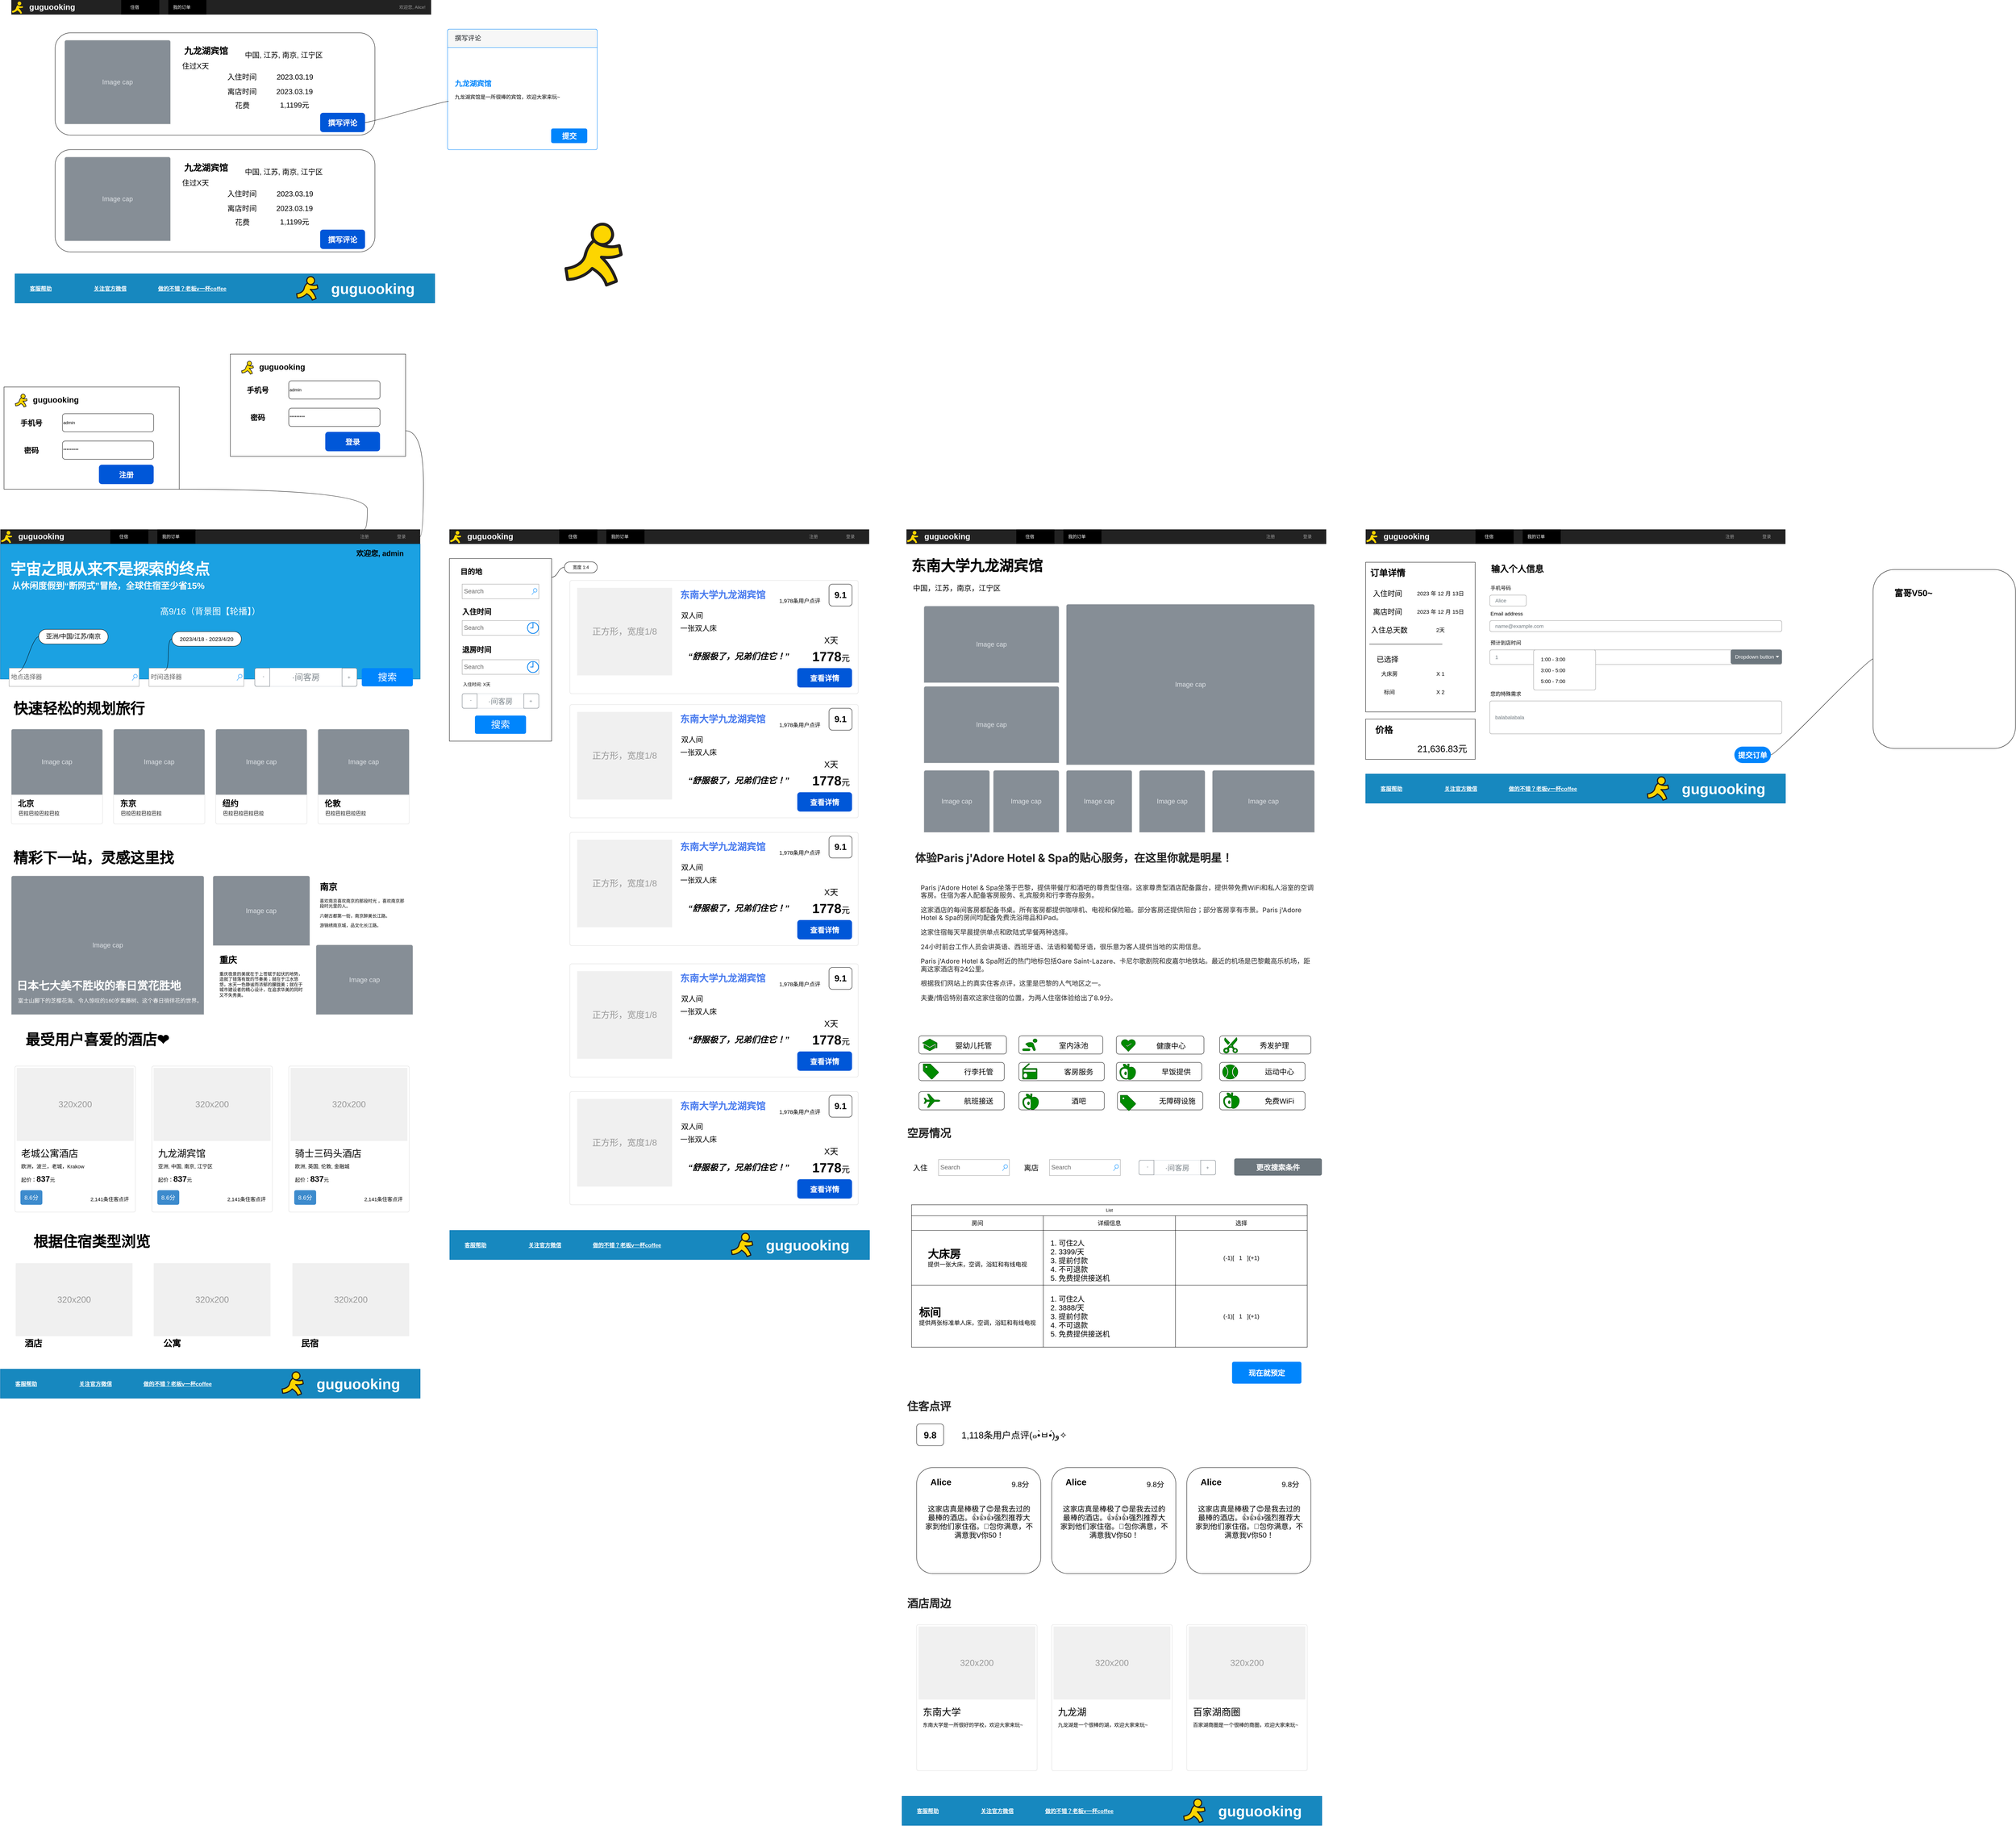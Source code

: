 <mxfile version="21.2.9" type="device">
  <diagram name="Page-1" id="c9db0220-8083-56f3-ca83-edcdcd058819">
    <mxGraphModel dx="1468" dy="2793.5" grid="1" gridSize="10" guides="1" tooltips="1" connect="1" arrows="1" fold="1" page="1" pageScale="1.5" pageWidth="826" pageHeight="1169" background="#ffffff" math="0" shadow="0">
      <root>
        <mxCell id="0" style=";html=1;" />
        <mxCell id="1" style=";html=1;" parent="0" />
        <mxCell id="3d76a8aef4d5c911-1" value="" style="html=1;shadow=0;dashed=0;shape=mxgraph.bootstrap.rect;fillColor=#222222;strokeColor=none;whiteSpace=wrap;rounded=0;fontSize=12;fontColor=#000000;align=center;" parent="1" vertex="1">
          <mxGeometry x="40" y="70" width="1150" height="40" as="geometry" />
        </mxCell>
        <mxCell id="3d76a8aef4d5c911-2" value="&lt;b&gt;guguooking&lt;/b&gt;" style="html=1;shadow=0;dashed=0;fillColor=none;strokeColor=none;shape=mxgraph.bootstrap.rect;fontColor=#ffffff;fontSize=22;whiteSpace=wrap;align=right;fontStyle=0" parent="3d76a8aef4d5c911-1" vertex="1">
          <mxGeometry x="40" width="137" height="40" as="geometry" />
        </mxCell>
        <mxCell id="3d76a8aef4d5c911-3" value="住宿" style="html=1;shadow=0;dashed=0;shape=mxgraph.bootstrap.rect;fillColor=#000000;strokeColor=none;fontColor=#ffffff;spacingRight=30;whiteSpace=wrap;" parent="3d76a8aef4d5c911-1" vertex="1">
          <mxGeometry x="301" width="104.38" height="40" as="geometry" />
        </mxCell>
        <mxCell id="3d76a8aef4d5c911-8" value="注册" style="html=1;shadow=0;dashed=0;fillColor=none;strokeColor=none;shape=mxgraph.bootstrap.rect;fontColor=#999999;whiteSpace=wrap;" parent="3d76a8aef4d5c911-1" vertex="1">
          <mxGeometry x="947.13" width="100.625" height="40" as="geometry" />
        </mxCell>
        <mxCell id="3d76a8aef4d5c911-9" value="登录" style="html=1;shadow=0;dashed=0;fillColor=none;strokeColor=none;shape=mxgraph.bootstrap.rect;fontColor=#999999;whiteSpace=wrap;" parent="3d76a8aef4d5c911-1" vertex="1">
          <mxGeometry x="1047.75" width="101.25" height="40" as="geometry" />
        </mxCell>
        <mxCell id="dx_9vMMZCZVytOWw2qNa-1" value="" style="dashed=0;outlineConnect=0;html=1;align=center;labelPosition=center;verticalLabelPosition=bottom;verticalAlign=top;shape=mxgraph.weblogos.aim" parent="3d76a8aef4d5c911-1" vertex="1">
          <mxGeometry y="2.6" width="34.12" height="37.4" as="geometry" />
        </mxCell>
        <mxCell id="dx_9vMMZCZVytOWw2qNa-3" value="我的订单" style="html=1;shadow=0;dashed=0;shape=mxgraph.bootstrap.rect;fillColor=#000000;strokeColor=none;fontColor=#ffffff;spacingRight=30;whiteSpace=wrap;" parent="3d76a8aef4d5c911-1" vertex="1">
          <mxGeometry x="430" width="104.38" height="40" as="geometry" />
        </mxCell>
        <mxCell id="dx_9vMMZCZVytOWw2qNa-5" value="高9/16（背景图【轮播】）" style="shape=rect;fontSize=24;fillColor=#1ba1e2;strokeColor=#006EAF;fontColor=#ffffff;whiteSpace=wrap;" parent="1" vertex="1">
          <mxGeometry x="40" y="110" width="1150" height="370" as="geometry" />
        </mxCell>
        <mxCell id="dx_9vMMZCZVytOWw2qNa-6" value="&lt;font style=&quot;font-size: 42px;&quot;&gt;宇宙之眼从来不是探索的终点&lt;/font&gt;" style="text;strokeColor=none;fillColor=none;html=1;fontSize=24;fontStyle=1;verticalAlign=middle;align=center;fontColor=#ffffff;" parent="1" vertex="1">
          <mxGeometry x="60" y="130" width="560" height="100" as="geometry" />
        </mxCell>
        <mxCell id="dx_9vMMZCZVytOWw2qNa-7" value="从休闲度假到“断网式”冒险，全球住宿至少省15%" style="text;strokeColor=none;fillColor=none;html=1;fontSize=24;fontStyle=1;verticalAlign=middle;align=center;fontColor=#FAFAFA;" parent="1" vertex="1">
          <mxGeometry x="70" y="200" width="530" height="50" as="geometry" />
        </mxCell>
        <mxCell id="dx_9vMMZCZVytOWw2qNa-8" value="地点选择器" style="strokeWidth=1;shadow=0;dashed=0;align=center;html=1;shape=mxgraph.mockup.forms.searchBox;strokeColor=#999999;mainText=;strokeColor2=#008cff;fontColor=#666666;fontSize=17;align=left;spacingLeft=3;whiteSpace=wrap;" parent="1" vertex="1">
          <mxGeometry x="64" y="450" width="356" height="50" as="geometry" />
        </mxCell>
        <mxCell id="dx_9vMMZCZVytOWw2qNa-9" value="时间选择器" style="strokeWidth=1;shadow=0;dashed=0;align=center;html=1;shape=mxgraph.mockup.forms.searchBox;strokeColor=#999999;mainText=;strokeColor2=#008cff;fontColor=#666666;fontSize=17;align=left;spacingLeft=3;whiteSpace=wrap;" parent="1" vertex="1">
          <mxGeometry x="447" y="450" width="260" height="50" as="geometry" />
        </mxCell>
        <mxCell id="dx_9vMMZCZVytOWw2qNa-12" value="·间客房" style="html=1;shadow=0;dashed=0;shape=mxgraph.bootstrap.rrect;rSize=5;strokeColor=#CED4DA;html=1;whiteSpace=wrap;fillColor=#FFFFFF;fontColor=#7D868C;align=center;spacing=15;fontSize=23;" parent="1" vertex="1">
          <mxGeometry x="737" y="450" width="280" height="50" as="geometry" />
        </mxCell>
        <mxCell id="dx_9vMMZCZVytOWw2qNa-15" value="+" style="html=1;shadow=0;dashed=0;shape=mxgraph.bootstrap.rightButton;strokeColor=#6C757D;gradientColor=inherit;fontColor=inherit;fillColor=#ffffff;rSize=5;perimeter=none;whiteSpace=wrap;resizeHeight=1;fontSize=14;align=left;spacing=15;" parent="dx_9vMMZCZVytOWw2qNa-12" vertex="1">
          <mxGeometry x="1" width="41" height="50" relative="1" as="geometry">
            <mxPoint x="-41" as="offset" />
          </mxGeometry>
        </mxCell>
        <mxCell id="dx_9vMMZCZVytOWw2qNa-16" value="-" style="html=1;shadow=0;dashed=0;shape=mxgraph.bootstrap.rightButton;strokeColor=#6C757D;gradientColor=inherit;fontColor=inherit;fillColor=#ffffff;rSize=5;perimeter=none;whiteSpace=wrap;resizeHeight=1;fontSize=14;align=left;spacing=15;rotation=-180;" parent="dx_9vMMZCZVytOWw2qNa-12" vertex="1">
          <mxGeometry x="1" width="41" height="50" relative="1" as="geometry">
            <mxPoint x="-280" as="offset" />
          </mxGeometry>
        </mxCell>
        <mxCell id="dx_9vMMZCZVytOWw2qNa-17" value="搜索" style="html=1;shadow=0;dashed=0;shape=mxgraph.bootstrap.rrect;rSize=5;strokeColor=none;strokeWidth=1;fillColor=#0085FC;fontColor=#FFFFFF;whiteSpace=wrap;align=center;verticalAlign=middle;spacingLeft=0;fontStyle=0;fontSize=26;spacing=5;" parent="1" vertex="1">
          <mxGeometry x="1030" y="450" width="140" height="50" as="geometry" />
        </mxCell>
        <mxCell id="dx_9vMMZCZVytOWw2qNa-24" value="&lt;font style=&quot;font-size: 17px;&quot;&gt;亚洲/中国/江苏/南京&lt;/font&gt;" style="whiteSpace=wrap;html=1;rounded=1;arcSize=50;align=center;verticalAlign=middle;strokeWidth=1;autosize=1;spacing=4;treeFolding=1;treeMoving=1;newEdgeStyle={&quot;edgeStyle&quot;:&quot;entityRelationEdgeStyle&quot;,&quot;startArrow&quot;:&quot;none&quot;,&quot;endArrow&quot;:&quot;none&quot;,&quot;segment&quot;:10,&quot;curved&quot;:1,&quot;sourcePerimeterSpacing&quot;:0,&quot;targetPerimeterSpacing&quot;:0};" parent="1" vertex="1">
          <mxGeometry x="145" y="344" width="190" height="40" as="geometry" />
        </mxCell>
        <mxCell id="dx_9vMMZCZVytOWw2qNa-25" value="" style="edgeStyle=entityRelationEdgeStyle;startArrow=none;endArrow=none;segment=10;curved=1;sourcePerimeterSpacing=0;targetPerimeterSpacing=0;rounded=0;" parent="1" target="dx_9vMMZCZVytOWw2qNa-24" edge="1">
          <mxGeometry relative="1" as="geometry">
            <mxPoint x="90" y="460" as="sourcePoint" />
          </mxGeometry>
        </mxCell>
        <mxCell id="dx_9vMMZCZVytOWw2qNa-26" value="2023/4/18 - 2023/4/20" style="whiteSpace=wrap;html=1;rounded=1;arcSize=50;align=center;verticalAlign=middle;strokeWidth=1;autosize=1;spacing=4;treeFolding=1;treeMoving=1;newEdgeStyle={&quot;edgeStyle&quot;:&quot;entityRelationEdgeStyle&quot;,&quot;startArrow&quot;:&quot;none&quot;,&quot;endArrow&quot;:&quot;none&quot;,&quot;segment&quot;:10,&quot;curved&quot;:1,&quot;sourcePerimeterSpacing&quot;:0,&quot;targetPerimeterSpacing&quot;:0};fontSize=15;" parent="1" vertex="1">
          <mxGeometry x="510" y="350" width="190" height="40" as="geometry" />
        </mxCell>
        <mxCell id="dx_9vMMZCZVytOWw2qNa-27" value="" style="edgeStyle=entityRelationEdgeStyle;startArrow=none;endArrow=none;segment=10;curved=1;sourcePerimeterSpacing=0;targetPerimeterSpacing=0;rounded=0;exitX=0.165;exitY=0.128;exitDx=0;exitDy=0;exitPerimeter=0;" parent="1" source="dx_9vMMZCZVytOWw2qNa-9" target="dx_9vMMZCZVytOWw2qNa-26" edge="1">
          <mxGeometry relative="1" as="geometry">
            <mxPoint x="490" y="402" as="sourcePoint" />
          </mxGeometry>
        </mxCell>
        <mxCell id="dx_9vMMZCZVytOWw2qNa-28" value="&lt;font style=&quot;font-size: 40px;&quot;&gt;快速轻松的规划旅行&lt;/font&gt;" style="text;strokeColor=none;fillColor=none;html=1;fontSize=24;fontStyle=1;verticalAlign=middle;align=center;" parent="1" vertex="1">
          <mxGeometry x="70" y="520" width="370" height="80" as="geometry" />
        </mxCell>
        <mxCell id="dx_9vMMZCZVytOWw2qNa-29" value="巴拉巴拉巴拉巴拉" style="html=1;shadow=0;dashed=0;shape=mxgraph.bootstrap.rrect;rSize=5;strokeColor=#DFDFDF;html=1;whiteSpace=wrap;fillColor=#ffffff;fontColor=#000000;verticalAlign=bottom;align=left;spacing=20;fontSize=14;" parent="1" vertex="1">
          <mxGeometry x="70" y="617" width="250" height="260" as="geometry" />
        </mxCell>
        <mxCell id="dx_9vMMZCZVytOWw2qNa-30" value="Image cap" style="html=1;shadow=0;dashed=0;shape=mxgraph.bootstrap.topButton;rSize=5;perimeter=none;whiteSpace=wrap;fillColor=#868E96;strokeColor=#DFDFDF;fontColor=#DEE2E6;resizeWidth=1;fontSize=18;" parent="dx_9vMMZCZVytOWw2qNa-29" vertex="1">
          <mxGeometry width="250" height="180" relative="1" as="geometry" />
        </mxCell>
        <mxCell id="dx_9vMMZCZVytOWw2qNa-31" value="北京" style="text;html=1;strokeColor=none;fillColor=none;align=center;verticalAlign=middle;whiteSpace=wrap;rounded=0;fontSize=22;fontStyle=1" parent="dx_9vMMZCZVytOWw2qNa-29" vertex="1">
          <mxGeometry y="181.25" width="80" height="46.75" as="geometry" />
        </mxCell>
        <mxCell id="dx_9vMMZCZVytOWw2qNa-32" value="巴拉巴拉巴拉巴拉" style="html=1;shadow=0;dashed=0;shape=mxgraph.bootstrap.rrect;rSize=5;strokeColor=#DFDFDF;html=1;whiteSpace=wrap;fillColor=#ffffff;fontColor=#000000;verticalAlign=bottom;align=left;spacing=20;fontSize=14;" parent="1" vertex="1">
          <mxGeometry x="350" y="617" width="250" height="260" as="geometry" />
        </mxCell>
        <mxCell id="dx_9vMMZCZVytOWw2qNa-33" value="Image cap" style="html=1;shadow=0;dashed=0;shape=mxgraph.bootstrap.topButton;rSize=5;perimeter=none;whiteSpace=wrap;fillColor=#868E96;strokeColor=#DFDFDF;fontColor=#DEE2E6;resizeWidth=1;fontSize=18;" parent="dx_9vMMZCZVytOWw2qNa-32" vertex="1">
          <mxGeometry width="250" height="180" relative="1" as="geometry" />
        </mxCell>
        <mxCell id="dx_9vMMZCZVytOWw2qNa-34" value="东京" style="text;html=1;strokeColor=none;fillColor=none;align=center;verticalAlign=middle;whiteSpace=wrap;rounded=0;fontSize=22;fontStyle=1" parent="dx_9vMMZCZVytOWw2qNa-32" vertex="1">
          <mxGeometry y="181.25" width="80" height="46.75" as="geometry" />
        </mxCell>
        <mxCell id="dx_9vMMZCZVytOWw2qNa-35" value="巴拉巴拉巴拉巴拉" style="html=1;shadow=0;dashed=0;shape=mxgraph.bootstrap.rrect;rSize=5;strokeColor=#DFDFDF;html=1;whiteSpace=wrap;fillColor=#ffffff;fontColor=#000000;verticalAlign=bottom;align=left;spacing=20;fontSize=14;" parent="1" vertex="1">
          <mxGeometry x="630" y="617" width="250" height="260" as="geometry" />
        </mxCell>
        <mxCell id="dx_9vMMZCZVytOWw2qNa-36" value="Image cap" style="html=1;shadow=0;dashed=0;shape=mxgraph.bootstrap.topButton;rSize=5;perimeter=none;whiteSpace=wrap;fillColor=#868E96;strokeColor=#DFDFDF;fontColor=#DEE2E6;resizeWidth=1;fontSize=18;" parent="dx_9vMMZCZVytOWw2qNa-35" vertex="1">
          <mxGeometry width="250" height="180" relative="1" as="geometry" />
        </mxCell>
        <mxCell id="dx_9vMMZCZVytOWw2qNa-37" value="纽约" style="text;html=1;strokeColor=none;fillColor=none;align=center;verticalAlign=middle;whiteSpace=wrap;rounded=0;fontSize=22;fontStyle=1" parent="dx_9vMMZCZVytOWw2qNa-35" vertex="1">
          <mxGeometry y="181.25" width="80" height="46.75" as="geometry" />
        </mxCell>
        <mxCell id="dx_9vMMZCZVytOWw2qNa-38" value="巴拉巴拉巴拉巴拉" style="html=1;shadow=0;dashed=0;shape=mxgraph.bootstrap.rrect;rSize=5;strokeColor=#DFDFDF;html=1;whiteSpace=wrap;fillColor=#ffffff;fontColor=#000000;verticalAlign=bottom;align=left;spacing=20;fontSize=14;" parent="1" vertex="1">
          <mxGeometry x="910" y="617" width="250" height="260" as="geometry" />
        </mxCell>
        <mxCell id="dx_9vMMZCZVytOWw2qNa-39" value="Image cap" style="html=1;shadow=0;dashed=0;shape=mxgraph.bootstrap.topButton;rSize=5;perimeter=none;whiteSpace=wrap;fillColor=#868E96;strokeColor=#DFDFDF;fontColor=#DEE2E6;resizeWidth=1;fontSize=18;" parent="dx_9vMMZCZVytOWw2qNa-38" vertex="1">
          <mxGeometry width="250" height="180" relative="1" as="geometry" />
        </mxCell>
        <mxCell id="dx_9vMMZCZVytOWw2qNa-40" value="伦敦" style="text;html=1;strokeColor=none;fillColor=none;align=center;verticalAlign=middle;whiteSpace=wrap;rounded=0;fontSize=22;fontStyle=1" parent="dx_9vMMZCZVytOWw2qNa-38" vertex="1">
          <mxGeometry y="181.25" width="80" height="46.75" as="geometry" />
        </mxCell>
        <mxCell id="dx_9vMMZCZVytOWw2qNa-41" value="&lt;font style=&quot;font-size: 40px;&quot;&gt;精彩下一站，灵感这里找&lt;/font&gt;" style="text;strokeColor=none;fillColor=none;html=1;fontSize=24;fontStyle=1;verticalAlign=middle;align=center;" parent="1" vertex="1">
          <mxGeometry x="60" y="929" width="470" height="80" as="geometry" />
        </mxCell>
        <mxCell id="dx_9vMMZCZVytOWw2qNa-46" value="Image cap" style="html=1;shadow=0;dashed=0;shape=mxgraph.bootstrap.topButton;rSize=5;perimeter=none;whiteSpace=wrap;fillColor=#868E96;strokeColor=#DFDFDF;fontColor=#DEE2E6;resizeWidth=1;fontSize=18;" parent="1" vertex="1">
          <mxGeometry x="70" y="1019" width="527.78" height="380" as="geometry" />
        </mxCell>
        <mxCell id="dx_9vMMZCZVytOWw2qNa-47" value="日本七大美不胜收的春日赏花胜地" style="text;strokeColor=none;fillColor=none;html=1;fontSize=30;fontStyle=1;verticalAlign=middle;align=center;fontColor=#ffffff;" parent="1" vertex="1">
          <mxGeometry x="77" y="1300" width="463" height="40" as="geometry" />
        </mxCell>
        <mxCell id="dx_9vMMZCZVytOWw2qNa-48" value="富士山脚下的芝樱花海、令人惊叹的160岁紫藤树、这个春日徜徉花的世界。" style="text;strokeColor=none;fillColor=none;html=1;fontSize=15;fontStyle=0;verticalAlign=middle;align=center;fontColor=#ffffff;" parent="1" vertex="1">
          <mxGeometry x="88.5" y="1340" width="503" height="40" as="geometry" />
        </mxCell>
        <mxCell id="dx_9vMMZCZVytOWw2qNa-49" value="Image cap" style="html=1;shadow=0;dashed=0;shape=mxgraph.bootstrap.topButton;rSize=5;perimeter=none;whiteSpace=wrap;fillColor=#868E96;strokeColor=#DFDFDF;fontColor=#DEE2E6;resizeWidth=1;fontSize=18;" parent="1" vertex="1">
          <mxGeometry x="622.36" y="1019" width="265.28" height="191" as="geometry" />
        </mxCell>
        <mxCell id="dx_9vMMZCZVytOWw2qNa-50" value="Image cap" style="html=1;shadow=0;dashed=0;shape=mxgraph.bootstrap.topButton;rSize=5;perimeter=none;whiteSpace=wrap;fillColor=#868E96;strokeColor=#DFDFDF;fontColor=#DEE2E6;resizeWidth=1;fontSize=18;" parent="1" vertex="1">
          <mxGeometry x="904.72" y="1208" width="265.28" height="191" as="geometry" />
        </mxCell>
        <mxCell id="dx_9vMMZCZVytOWw2qNa-51" value="&lt;h1&gt;南京&lt;/h1&gt;&lt;p&gt;喜欢南京喜欢南京的那段时光 ，喜欢南京那段时光里的人。&lt;br&gt;&lt;/p&gt;&lt;p&gt;六朝古都第一街，南京醉美长江路。&lt;br&gt;&lt;/p&gt;&lt;p&gt;游锦绣南京城，品文化长江路。&lt;br&gt;&lt;/p&gt;" style="text;html=1;strokeColor=none;fillColor=none;spacing=5;spacingTop=-20;whiteSpace=wrap;overflow=hidden;rounded=0;" parent="1" vertex="1">
          <mxGeometry x="910" y="1030" width="240" height="150" as="geometry" />
        </mxCell>
        <mxCell id="dx_9vMMZCZVytOWw2qNa-52" value="&lt;h1&gt;重庆&lt;/h1&gt;&lt;p&gt;重庆夜景的美就在于上苍赋于起伏的地势，造就了错落有致的节奏美；就在于江水悠悠，水天一色静谧而浓郁的朦胧美；就在于城市建设者的精心设计，在追求华美的同时又不失秀美。&lt;br&gt;&lt;/p&gt;" style="text;html=1;strokeColor=none;fillColor=none;spacing=5;spacingTop=-20;whiteSpace=wrap;overflow=hidden;rounded=0;" parent="1" vertex="1">
          <mxGeometry x="635" y="1230" width="240" height="150" as="geometry" />
        </mxCell>
        <mxCell id="dx_9vMMZCZVytOWw2qNa-55" value="&lt;font style=&quot;font-size: 40px;&quot;&gt;最受用户喜爱的酒店❤&lt;/font&gt;" style="text;strokeColor=none;fillColor=none;html=1;fontSize=24;fontStyle=1;verticalAlign=middle;align=center;" parent="1" vertex="1">
          <mxGeometry x="70" y="1427" width="470" height="80" as="geometry" />
        </mxCell>
        <mxCell id="dx_9vMMZCZVytOWw2qNa-56" value="" style="html=1;shadow=0;dashed=0;shape=mxgraph.bootstrap.rrect;rSize=5;strokeColor=#dddddd;rounded=0;fontSize=12;align=center;" parent="1" vertex="1">
          <mxGeometry x="80" y="1540" width="330" height="400" as="geometry" />
        </mxCell>
        <mxCell id="dx_9vMMZCZVytOWw2qNa-57" value="320x200" style="shape=rect;fontSize=24;fillColor=#f0f0f0;strokeColor=none;fontColor=#999999;whiteSpace=wrap;" parent="dx_9vMMZCZVytOWw2qNa-56" vertex="1">
          <mxGeometry x="5" y="5" width="320" height="200" as="geometry" />
        </mxCell>
        <mxCell id="dx_9vMMZCZVytOWw2qNa-58" value="老城公寓酒店" style="html=1;shadow=0;dashed=0;shape=mxgraph.bootstrap.anchor;fontSize=26;align=left;whiteSpace=wrap;" parent="dx_9vMMZCZVytOWw2qNa-56" vertex="1">
          <mxGeometry x="15" y="220" width="300" height="40" as="geometry" />
        </mxCell>
        <mxCell id="dx_9vMMZCZVytOWw2qNa-59" value="欧洲，波兰，老城，Krakow" style="html=1;shadow=0;dashed=0;shape=mxgraph.bootstrap.anchor;strokeColor=#dddddd;whiteSpace=wrap;align=left;verticalAlign=top;fontSize=14;whiteSpace=wrap;" parent="dx_9vMMZCZVytOWw2qNa-56" vertex="1">
          <mxGeometry x="15" y="260" width="185" height="30" as="geometry" />
        </mxCell>
        <mxCell id="dx_9vMMZCZVytOWw2qNa-60" value="8.6分" style="html=1;shadow=0;dashed=0;shape=mxgraph.bootstrap.rrect;rSize=5;fontSize=16;fillColor=#3D8BCD;strokeColor=none;fontColor=#ffffff;whiteSpace=wrap;" parent="dx_9vMMZCZVytOWw2qNa-56" vertex="1">
          <mxGeometry y="1" width="60" height="40" relative="1" as="geometry">
            <mxPoint x="15" y="-60" as="offset" />
          </mxGeometry>
        </mxCell>
        <mxCell id="dx_9vMMZCZVytOWw2qNa-62" value="起价：&lt;b&gt;&lt;font style=&quot;font-size: 22px;&quot;&gt;837&lt;/font&gt;&lt;/b&gt;元" style="html=1;shadow=0;dashed=0;shape=mxgraph.bootstrap.anchor;strokeColor=#dddddd;whiteSpace=wrap;align=left;verticalAlign=top;fontSize=14;whiteSpace=wrap;" parent="dx_9vMMZCZVytOWw2qNa-56" vertex="1">
          <mxGeometry x="15" y="290" width="185" height="30" as="geometry" />
        </mxCell>
        <mxCell id="dx_9vMMZCZVytOWw2qNa-63" value="2,141条住客点评" style="html=1;shadow=0;dashed=0;shape=mxgraph.bootstrap.anchor;strokeColor=#dddddd;whiteSpace=wrap;align=left;verticalAlign=top;fontSize=14;whiteSpace=wrap;" parent="dx_9vMMZCZVytOWw2qNa-56" vertex="1">
          <mxGeometry x="205" y="350" width="110" height="30" as="geometry" />
        </mxCell>
        <mxCell id="dx_9vMMZCZVytOWw2qNa-64" value="" style="html=1;shadow=0;dashed=0;shape=mxgraph.bootstrap.rrect;rSize=5;strokeColor=#dddddd;rounded=0;fontSize=12;align=center;" parent="1" vertex="1">
          <mxGeometry x="830" y="1540" width="330" height="400" as="geometry" />
        </mxCell>
        <mxCell id="dx_9vMMZCZVytOWw2qNa-65" value="320x200" style="shape=rect;fontSize=24;fillColor=#f0f0f0;strokeColor=none;fontColor=#999999;whiteSpace=wrap;" parent="dx_9vMMZCZVytOWw2qNa-64" vertex="1">
          <mxGeometry x="5" y="5" width="320" height="200" as="geometry" />
        </mxCell>
        <mxCell id="dx_9vMMZCZVytOWw2qNa-66" value="骑士三码头酒店" style="html=1;shadow=0;dashed=0;shape=mxgraph.bootstrap.anchor;fontSize=26;align=left;whiteSpace=wrap;" parent="dx_9vMMZCZVytOWw2qNa-64" vertex="1">
          <mxGeometry x="15" y="220" width="300" height="40" as="geometry" />
        </mxCell>
        <mxCell id="dx_9vMMZCZVytOWw2qNa-67" value="欧洲, 英国, 伦敦, 金融城" style="html=1;shadow=0;dashed=0;shape=mxgraph.bootstrap.anchor;strokeColor=#dddddd;whiteSpace=wrap;align=left;verticalAlign=top;fontSize=14;whiteSpace=wrap;" parent="dx_9vMMZCZVytOWw2qNa-64" vertex="1">
          <mxGeometry x="15" y="260" width="185" height="30" as="geometry" />
        </mxCell>
        <mxCell id="dx_9vMMZCZVytOWw2qNa-68" value="8.6分" style="html=1;shadow=0;dashed=0;shape=mxgraph.bootstrap.rrect;rSize=5;fontSize=16;fillColor=#3D8BCD;strokeColor=none;fontColor=#ffffff;whiteSpace=wrap;" parent="dx_9vMMZCZVytOWw2qNa-64" vertex="1">
          <mxGeometry y="1" width="60" height="40" relative="1" as="geometry">
            <mxPoint x="15" y="-60" as="offset" />
          </mxGeometry>
        </mxCell>
        <mxCell id="dx_9vMMZCZVytOWw2qNa-69" value="起价：&lt;b&gt;&lt;font style=&quot;font-size: 22px;&quot;&gt;837&lt;/font&gt;&lt;/b&gt;元" style="html=1;shadow=0;dashed=0;shape=mxgraph.bootstrap.anchor;strokeColor=#dddddd;whiteSpace=wrap;align=left;verticalAlign=top;fontSize=14;whiteSpace=wrap;" parent="dx_9vMMZCZVytOWw2qNa-64" vertex="1">
          <mxGeometry x="15" y="290" width="185" height="30" as="geometry" />
        </mxCell>
        <mxCell id="dx_9vMMZCZVytOWw2qNa-70" value="2,141条住客点评" style="html=1;shadow=0;dashed=0;shape=mxgraph.bootstrap.anchor;strokeColor=#dddddd;whiteSpace=wrap;align=left;verticalAlign=top;fontSize=14;whiteSpace=wrap;" parent="dx_9vMMZCZVytOWw2qNa-64" vertex="1">
          <mxGeometry x="205" y="350" width="110" height="30" as="geometry" />
        </mxCell>
        <mxCell id="dx_9vMMZCZVytOWw2qNa-71" value="" style="html=1;shadow=0;dashed=0;shape=mxgraph.bootstrap.rrect;rSize=5;strokeColor=#dddddd;rounded=0;fontSize=12;align=center;" parent="1" vertex="1">
          <mxGeometry x="455" y="1540" width="330" height="400" as="geometry" />
        </mxCell>
        <mxCell id="dx_9vMMZCZVytOWw2qNa-72" value="320x200" style="shape=rect;fontSize=24;fillColor=#f0f0f0;strokeColor=none;fontColor=#999999;whiteSpace=wrap;" parent="dx_9vMMZCZVytOWw2qNa-71" vertex="1">
          <mxGeometry x="5" y="5" width="320" height="200" as="geometry" />
        </mxCell>
        <mxCell id="dx_9vMMZCZVytOWw2qNa-73" value="九龙湖宾馆" style="html=1;shadow=0;dashed=0;shape=mxgraph.bootstrap.anchor;fontSize=26;align=left;whiteSpace=wrap;" parent="dx_9vMMZCZVytOWw2qNa-71" vertex="1">
          <mxGeometry x="15" y="220" width="300" height="40" as="geometry" />
        </mxCell>
        <mxCell id="dx_9vMMZCZVytOWw2qNa-74" value="亚洲, 中国, 南京, 江宁区" style="html=1;shadow=0;dashed=0;shape=mxgraph.bootstrap.anchor;strokeColor=#dddddd;whiteSpace=wrap;align=left;verticalAlign=top;fontSize=14;whiteSpace=wrap;" parent="dx_9vMMZCZVytOWw2qNa-71" vertex="1">
          <mxGeometry x="15" y="260" width="185" height="30" as="geometry" />
        </mxCell>
        <mxCell id="dx_9vMMZCZVytOWw2qNa-75" value="8.6分" style="html=1;shadow=0;dashed=0;shape=mxgraph.bootstrap.rrect;rSize=5;fontSize=16;fillColor=#3D8BCD;strokeColor=none;fontColor=#ffffff;whiteSpace=wrap;" parent="dx_9vMMZCZVytOWw2qNa-71" vertex="1">
          <mxGeometry y="1" width="60" height="40" relative="1" as="geometry">
            <mxPoint x="15" y="-60" as="offset" />
          </mxGeometry>
        </mxCell>
        <mxCell id="dx_9vMMZCZVytOWw2qNa-76" value="起价：&lt;b&gt;&lt;font style=&quot;font-size: 22px;&quot;&gt;837&lt;/font&gt;&lt;/b&gt;元" style="html=1;shadow=0;dashed=0;shape=mxgraph.bootstrap.anchor;strokeColor=#dddddd;whiteSpace=wrap;align=left;verticalAlign=top;fontSize=14;whiteSpace=wrap;" parent="dx_9vMMZCZVytOWw2qNa-71" vertex="1">
          <mxGeometry x="15" y="290" width="185" height="30" as="geometry" />
        </mxCell>
        <mxCell id="dx_9vMMZCZVytOWw2qNa-77" value="2,141条住客点评" style="html=1;shadow=0;dashed=0;shape=mxgraph.bootstrap.anchor;strokeColor=#dddddd;whiteSpace=wrap;align=left;verticalAlign=top;fontSize=14;whiteSpace=wrap;" parent="dx_9vMMZCZVytOWw2qNa-71" vertex="1">
          <mxGeometry x="205" y="350" width="110" height="30" as="geometry" />
        </mxCell>
        <mxCell id="dx_9vMMZCZVytOWw2qNa-78" value="&lt;font style=&quot;font-size: 40px;&quot;&gt;根据住宿类型浏览&lt;/font&gt;" style="text;strokeColor=none;fillColor=none;html=1;fontSize=24;fontStyle=1;verticalAlign=middle;align=center;" parent="1" vertex="1">
          <mxGeometry x="100" y="1980" width="380" height="80" as="geometry" />
        </mxCell>
        <mxCell id="dx_9vMMZCZVytOWw2qNa-79" value="320x200" style="shape=rect;fontSize=24;fillColor=#f0f0f0;strokeColor=none;fontColor=#999999;whiteSpace=wrap;" parent="1" vertex="1">
          <mxGeometry x="82" y="2080" width="320" height="200" as="geometry" />
        </mxCell>
        <mxCell id="dx_9vMMZCZVytOWw2qNa-80" value="320x200" style="shape=rect;fontSize=24;fillColor=#f0f0f0;strokeColor=none;fontColor=#999999;whiteSpace=wrap;" parent="1" vertex="1">
          <mxGeometry x="460" y="2080" width="320" height="200" as="geometry" />
        </mxCell>
        <mxCell id="dx_9vMMZCZVytOWw2qNa-81" value="320x200" style="shape=rect;fontSize=24;fillColor=#f0f0f0;strokeColor=none;fontColor=#999999;whiteSpace=wrap;" parent="1" vertex="1">
          <mxGeometry x="840" y="2080" width="320" height="200" as="geometry" />
        </mxCell>
        <mxCell id="dx_9vMMZCZVytOWw2qNa-82" value="酒店" style="text;strokeColor=none;fillColor=none;html=1;fontSize=24;fontStyle=1;verticalAlign=middle;align=center;" parent="1" vertex="1">
          <mxGeometry x="80" y="2280" width="100" height="40" as="geometry" />
        </mxCell>
        <mxCell id="dx_9vMMZCZVytOWw2qNa-83" value="公寓" style="text;strokeColor=none;fillColor=none;html=1;fontSize=24;fontStyle=1;verticalAlign=middle;align=center;" parent="1" vertex="1">
          <mxGeometry x="460" y="2280" width="100" height="40" as="geometry" />
        </mxCell>
        <mxCell id="dx_9vMMZCZVytOWw2qNa-84" value="民宿" style="text;strokeColor=none;fillColor=none;html=1;fontSize=24;fontStyle=1;verticalAlign=middle;align=center;" parent="1" vertex="1">
          <mxGeometry x="837" y="2280" width="100" height="40" as="geometry" />
        </mxCell>
        <mxCell id="sMTbfg-8PWt7BJl9DYiX-20" value="" style="edgeStyle=entityRelationEdgeStyle;startArrow=none;endArrow=none;segment=10;curved=1;sourcePerimeterSpacing=0;targetPerimeterSpacing=0;rounded=0;exitX=0.533;exitY=0.036;exitDx=0;exitDy=0;exitPerimeter=0;entryX=1;entryY=1;entryDx=0;entryDy=0;" parent="1" target="sMTbfg-8PWt7BJl9DYiX-11" edge="1">
          <mxGeometry relative="1" as="geometry">
            <mxPoint x="1035.383" y="70.94" as="sourcePoint" />
            <mxPoint x="1120" y="-30" as="targetPoint" />
          </mxGeometry>
        </mxCell>
        <mxCell id="sMTbfg-8PWt7BJl9DYiX-22" value="" style="edgeStyle=entityRelationEdgeStyle;startArrow=none;endArrow=none;segment=10;curved=1;sourcePerimeterSpacing=0;targetPerimeterSpacing=0;rounded=0;entryX=1;entryY=0.75;entryDx=0;entryDy=0;" parent="1" source="3d76a8aef4d5c911-9" target="sMTbfg-8PWt7BJl9DYiX-1" edge="1">
          <mxGeometry relative="1" as="geometry">
            <mxPoint x="1450" y="530" as="sourcePoint" />
          </mxGeometry>
        </mxCell>
        <mxCell id="sMTbfg-8PWt7BJl9DYiX-23" value="" style="group" parent="1" vertex="1" connectable="0">
          <mxGeometry x="50" y="-320" width="480" height="280" as="geometry" />
        </mxCell>
        <mxCell id="sMTbfg-8PWt7BJl9DYiX-11" value="" style="rounded=0;whiteSpace=wrap;html=1;" parent="sMTbfg-8PWt7BJl9DYiX-23" vertex="1">
          <mxGeometry width="480" height="280" as="geometry" />
        </mxCell>
        <mxCell id="sMTbfg-8PWt7BJl9DYiX-12" value="admin" style="rounded=1;whiteSpace=wrap;html=1;align=left;" parent="sMTbfg-8PWt7BJl9DYiX-23" vertex="1">
          <mxGeometry x="160" y="73" width="250" height="50" as="geometry" />
        </mxCell>
        <mxCell id="sMTbfg-8PWt7BJl9DYiX-13" value="手机号" style="text;html=1;strokeColor=none;fillColor=none;align=center;verticalAlign=middle;whiteSpace=wrap;rounded=0;fontSize=20;fontStyle=1" parent="sMTbfg-8PWt7BJl9DYiX-23" vertex="1">
          <mxGeometry x="30" y="83" width="90" height="30" as="geometry" />
        </mxCell>
        <mxCell id="sMTbfg-8PWt7BJl9DYiX-14" value="*********" style="rounded=1;whiteSpace=wrap;html=1;align=left;" parent="sMTbfg-8PWt7BJl9DYiX-23" vertex="1">
          <mxGeometry x="160" y="148" width="250" height="50" as="geometry" />
        </mxCell>
        <mxCell id="sMTbfg-8PWt7BJl9DYiX-15" value="密码" style="text;html=1;strokeColor=none;fillColor=none;align=center;verticalAlign=middle;whiteSpace=wrap;rounded=0;fontSize=20;fontStyle=1" parent="sMTbfg-8PWt7BJl9DYiX-23" vertex="1">
          <mxGeometry x="30" y="158" width="90" height="30" as="geometry" />
        </mxCell>
        <mxCell id="sMTbfg-8PWt7BJl9DYiX-16" value="注册" style="rounded=1;fillColor=#0057D8;strokeColor=none;html=1;whiteSpace=wrap;fontColor=#ffffff;align=center;verticalAlign=middle;fontStyle=1;fontSize=20;sketch=0;" parent="sMTbfg-8PWt7BJl9DYiX-23" vertex="1">
          <mxGeometry x="260" y="213" width="150" height="53" as="geometry" />
        </mxCell>
        <mxCell id="sMTbfg-8PWt7BJl9DYiX-17" value="&lt;b&gt;guguooking&lt;/b&gt;" style="html=1;shadow=0;dashed=0;fillColor=none;strokeColor=none;shape=mxgraph.bootstrap.rect;fontColor=#000000;fontSize=22;whiteSpace=wrap;align=right;fontStyle=0" parent="sMTbfg-8PWt7BJl9DYiX-23" vertex="1">
          <mxGeometry x="70" y="16" width="137" height="40" as="geometry" />
        </mxCell>
        <mxCell id="sMTbfg-8PWt7BJl9DYiX-18" value="" style="dashed=0;outlineConnect=0;html=1;align=center;labelPosition=center;verticalLabelPosition=bottom;verticalAlign=top;shape=mxgraph.weblogos.aim" parent="sMTbfg-8PWt7BJl9DYiX-23" vertex="1">
          <mxGeometry x="30" y="18.6" width="34.12" height="37.4" as="geometry" />
        </mxCell>
        <mxCell id="sMTbfg-8PWt7BJl9DYiX-24" value="" style="group" parent="1" vertex="1" connectable="0">
          <mxGeometry x="670" y="-410" width="550" height="290" as="geometry" />
        </mxCell>
        <mxCell id="sMTbfg-8PWt7BJl9DYiX-1" value="" style="rounded=0;whiteSpace=wrap;html=1;" parent="sMTbfg-8PWt7BJl9DYiX-24" vertex="1">
          <mxGeometry width="480" height="280" as="geometry" />
        </mxCell>
        <mxCell id="sMTbfg-8PWt7BJl9DYiX-2" value="admin" style="rounded=1;whiteSpace=wrap;html=1;align=left;" parent="sMTbfg-8PWt7BJl9DYiX-24" vertex="1">
          <mxGeometry x="160" y="73" width="250" height="50" as="geometry" />
        </mxCell>
        <mxCell id="sMTbfg-8PWt7BJl9DYiX-3" value="手机号" style="text;html=1;strokeColor=none;fillColor=none;align=center;verticalAlign=middle;whiteSpace=wrap;rounded=0;fontSize=20;fontStyle=1" parent="sMTbfg-8PWt7BJl9DYiX-24" vertex="1">
          <mxGeometry x="30" y="83" width="90" height="30" as="geometry" />
        </mxCell>
        <mxCell id="sMTbfg-8PWt7BJl9DYiX-4" value="*********" style="rounded=1;whiteSpace=wrap;html=1;align=left;" parent="sMTbfg-8PWt7BJl9DYiX-24" vertex="1">
          <mxGeometry x="160" y="148" width="250" height="50" as="geometry" />
        </mxCell>
        <mxCell id="sMTbfg-8PWt7BJl9DYiX-5" value="密码" style="text;html=1;strokeColor=none;fillColor=none;align=center;verticalAlign=middle;whiteSpace=wrap;rounded=0;fontSize=20;fontStyle=1" parent="sMTbfg-8PWt7BJl9DYiX-24" vertex="1">
          <mxGeometry x="30" y="158" width="90" height="30" as="geometry" />
        </mxCell>
        <mxCell id="sMTbfg-8PWt7BJl9DYiX-6" value="登录" style="rounded=1;fillColor=#0057D8;strokeColor=none;html=1;whiteSpace=wrap;fontColor=#ffffff;align=center;verticalAlign=middle;fontStyle=1;fontSize=20;sketch=0;" parent="sMTbfg-8PWt7BJl9DYiX-24" vertex="1">
          <mxGeometry x="260" y="213" width="150" height="53" as="geometry" />
        </mxCell>
        <mxCell id="sMTbfg-8PWt7BJl9DYiX-9" value="&lt;b&gt;guguooking&lt;/b&gt;" style="html=1;shadow=0;dashed=0;fillColor=none;strokeColor=none;shape=mxgraph.bootstrap.rect;fontColor=#000000;fontSize=22;whiteSpace=wrap;align=right;fontStyle=0" parent="sMTbfg-8PWt7BJl9DYiX-24" vertex="1">
          <mxGeometry x="70" y="16" width="137" height="40" as="geometry" />
        </mxCell>
        <mxCell id="sMTbfg-8PWt7BJl9DYiX-10" value="" style="dashed=0;outlineConnect=0;html=1;align=center;labelPosition=center;verticalLabelPosition=bottom;verticalAlign=top;shape=mxgraph.weblogos.aim" parent="sMTbfg-8PWt7BJl9DYiX-24" vertex="1">
          <mxGeometry x="30" y="18.6" width="34.12" height="37.4" as="geometry" />
        </mxCell>
        <mxCell id="sMTbfg-8PWt7BJl9DYiX-25" value="欢迎您, admin" style="text;html=1;strokeColor=none;fillColor=none;align=center;verticalAlign=middle;whiteSpace=wrap;rounded=0;fontSize=20;fontStyle=1" parent="1" vertex="1">
          <mxGeometry x="980" y="110" width="200" height="50" as="geometry" />
        </mxCell>
        <mxCell id="sMTbfg-8PWt7BJl9DYiX-26" value="" style="html=1;shadow=0;dashed=0;shape=mxgraph.bootstrap.rect;fillColor=#222222;strokeColor=none;whiteSpace=wrap;rounded=0;fontSize=12;fontColor=#000000;align=center;" parent="1" vertex="1">
          <mxGeometry x="1270" y="70" width="1150" height="40" as="geometry" />
        </mxCell>
        <mxCell id="sMTbfg-8PWt7BJl9DYiX-27" value="&lt;b&gt;guguooking&lt;/b&gt;" style="html=1;shadow=0;dashed=0;fillColor=none;strokeColor=none;shape=mxgraph.bootstrap.rect;fontColor=#ffffff;fontSize=22;whiteSpace=wrap;align=right;fontStyle=0" parent="sMTbfg-8PWt7BJl9DYiX-26" vertex="1">
          <mxGeometry x="40" width="137" height="40" as="geometry" />
        </mxCell>
        <mxCell id="sMTbfg-8PWt7BJl9DYiX-28" value="住宿" style="html=1;shadow=0;dashed=0;shape=mxgraph.bootstrap.rect;fillColor=#000000;strokeColor=none;fontColor=#ffffff;spacingRight=30;whiteSpace=wrap;" parent="sMTbfg-8PWt7BJl9DYiX-26" vertex="1">
          <mxGeometry x="301" width="104.38" height="40" as="geometry" />
        </mxCell>
        <mxCell id="sMTbfg-8PWt7BJl9DYiX-29" value="注册" style="html=1;shadow=0;dashed=0;fillColor=none;strokeColor=none;shape=mxgraph.bootstrap.rect;fontColor=#999999;whiteSpace=wrap;" parent="sMTbfg-8PWt7BJl9DYiX-26" vertex="1">
          <mxGeometry x="947.13" width="100.625" height="40" as="geometry" />
        </mxCell>
        <mxCell id="sMTbfg-8PWt7BJl9DYiX-30" value="登录" style="html=1;shadow=0;dashed=0;fillColor=none;strokeColor=none;shape=mxgraph.bootstrap.rect;fontColor=#999999;whiteSpace=wrap;" parent="sMTbfg-8PWt7BJl9DYiX-26" vertex="1">
          <mxGeometry x="1047.75" width="101.25" height="40" as="geometry" />
        </mxCell>
        <mxCell id="sMTbfg-8PWt7BJl9DYiX-31" value="" style="dashed=0;outlineConnect=0;html=1;align=center;labelPosition=center;verticalLabelPosition=bottom;verticalAlign=top;shape=mxgraph.weblogos.aim" parent="sMTbfg-8PWt7BJl9DYiX-26" vertex="1">
          <mxGeometry y="2.6" width="34.12" height="37.4" as="geometry" />
        </mxCell>
        <mxCell id="sMTbfg-8PWt7BJl9DYiX-32" value="我的订单" style="html=1;shadow=0;dashed=0;shape=mxgraph.bootstrap.rect;fillColor=#000000;strokeColor=none;fontColor=#ffffff;spacingRight=30;whiteSpace=wrap;" parent="sMTbfg-8PWt7BJl9DYiX-26" vertex="1">
          <mxGeometry x="430" width="104.38" height="40" as="geometry" />
        </mxCell>
        <mxCell id="sMTbfg-8PWt7BJl9DYiX-33" value="" style="rounded=0;whiteSpace=wrap;html=1;" parent="1" vertex="1">
          <mxGeometry x="1270" y="150" width="280" height="500" as="geometry" />
        </mxCell>
        <mxCell id="sMTbfg-8PWt7BJl9DYiX-40" value="宽度 1:4" style="whiteSpace=wrap;html=1;rounded=1;arcSize=50;align=center;verticalAlign=middle;strokeWidth=1;autosize=1;spacing=4;treeFolding=1;treeMoving=1;newEdgeStyle={&quot;edgeStyle&quot;:&quot;entityRelationEdgeStyle&quot;,&quot;startArrow&quot;:&quot;none&quot;,&quot;endArrow&quot;:&quot;none&quot;,&quot;segment&quot;:10,&quot;curved&quot;:1,&quot;sourcePerimeterSpacing&quot;:0,&quot;targetPerimeterSpacing&quot;:0};" parent="1" vertex="1">
          <mxGeometry x="1585" y="159" width="90" height="30" as="geometry" />
        </mxCell>
        <mxCell id="sMTbfg-8PWt7BJl9DYiX-41" value="" style="edgeStyle=entityRelationEdgeStyle;startArrow=none;endArrow=none;segment=10;curved=1;sourcePerimeterSpacing=0;targetPerimeterSpacing=0;rounded=0;" parent="1" target="sMTbfg-8PWt7BJl9DYiX-40" edge="1">
          <mxGeometry relative="1" as="geometry">
            <mxPoint x="1550" y="201" as="sourcePoint" />
          </mxGeometry>
        </mxCell>
        <mxCell id="sMTbfg-8PWt7BJl9DYiX-42" value="Search" style="strokeWidth=1;shadow=0;dashed=0;align=center;html=1;shape=mxgraph.mockup.forms.searchBox;strokeColor=#999999;mainText=;strokeColor2=#008cff;fontColor=#666666;fontSize=17;align=left;spacingLeft=3;whiteSpace=wrap;" parent="1" vertex="1">
          <mxGeometry x="1305" y="220" width="210" height="40" as="geometry" />
        </mxCell>
        <mxCell id="sMTbfg-8PWt7BJl9DYiX-43" value="目的地" style="text;html=1;strokeColor=none;fillColor=none;align=center;verticalAlign=middle;whiteSpace=wrap;rounded=0;fontSize=20;fontStyle=1" parent="1" vertex="1">
          <mxGeometry x="1290" y="170" width="80" height="30" as="geometry" />
        </mxCell>
        <mxCell id="sMTbfg-8PWt7BJl9DYiX-44" value="入住时间" style="text;html=1;strokeColor=none;fillColor=none;align=center;verticalAlign=middle;whiteSpace=wrap;rounded=0;fontSize=20;fontStyle=1" parent="1" vertex="1">
          <mxGeometry x="1300" y="280" width="90" height="30" as="geometry" />
        </mxCell>
        <mxCell id="sMTbfg-8PWt7BJl9DYiX-48" value="" style="group" parent="1" vertex="1" connectable="0">
          <mxGeometry x="1305" y="320" width="210" height="40" as="geometry" />
        </mxCell>
        <mxCell id="sMTbfg-8PWt7BJl9DYiX-47" value="Search" style="strokeWidth=1;shadow=0;dashed=0;align=center;html=1;shape=mxgraph.mockup.forms.searchBox;strokeColor=#999999;mainText=;strokeColor2=#008cff;fontColor=#666666;fontSize=17;align=left;spacingLeft=3;whiteSpace=wrap;" parent="sMTbfg-8PWt7BJl9DYiX-48" vertex="1">
          <mxGeometry width="210" height="40" as="geometry" />
        </mxCell>
        <mxCell id="sMTbfg-8PWt7BJl9DYiX-45" value="" style="html=1;verticalLabelPosition=bottom;align=center;labelBackgroundColor=#ffffff;verticalAlign=top;strokeWidth=2;strokeColor=#0080F0;shadow=0;dashed=0;shape=mxgraph.ios7.icons.clock;" parent="sMTbfg-8PWt7BJl9DYiX-48" vertex="1">
          <mxGeometry x="179" y="5" width="30" height="30" as="geometry" />
        </mxCell>
        <mxCell id="sMTbfg-8PWt7BJl9DYiX-49" value="退房时间" style="text;html=1;strokeColor=none;fillColor=none;align=center;verticalAlign=middle;whiteSpace=wrap;rounded=0;fontSize=20;fontStyle=1" parent="1" vertex="1">
          <mxGeometry x="1300" y="384" width="90" height="30" as="geometry" />
        </mxCell>
        <mxCell id="sMTbfg-8PWt7BJl9DYiX-50" value="" style="group" parent="1" vertex="1" connectable="0">
          <mxGeometry x="1305" y="427" width="210" height="40" as="geometry" />
        </mxCell>
        <mxCell id="sMTbfg-8PWt7BJl9DYiX-51" value="Search" style="strokeWidth=1;shadow=0;dashed=0;align=center;html=1;shape=mxgraph.mockup.forms.searchBox;strokeColor=#999999;mainText=;strokeColor2=#008cff;fontColor=#666666;fontSize=17;align=left;spacingLeft=3;whiteSpace=wrap;" parent="sMTbfg-8PWt7BJl9DYiX-50" vertex="1">
          <mxGeometry width="210" height="40" as="geometry" />
        </mxCell>
        <mxCell id="sMTbfg-8PWt7BJl9DYiX-52" value="" style="html=1;verticalLabelPosition=bottom;align=center;labelBackgroundColor=#ffffff;verticalAlign=top;strokeWidth=2;strokeColor=#0080F0;shadow=0;dashed=0;shape=mxgraph.ios7.icons.clock;" parent="sMTbfg-8PWt7BJl9DYiX-50" vertex="1">
          <mxGeometry x="179" y="5" width="30" height="30" as="geometry" />
        </mxCell>
        <mxCell id="sMTbfg-8PWt7BJl9DYiX-53" value="·间客房" style="html=1;shadow=0;dashed=0;shape=mxgraph.bootstrap.rrect;rSize=5;strokeColor=#CED4DA;html=1;whiteSpace=wrap;fillColor=#FFFFFF;fontColor=#7D868C;align=center;spacing=15;fontSize=20;" parent="1" vertex="1">
          <mxGeometry x="1305" y="520" width="210" height="40" as="geometry" />
        </mxCell>
        <mxCell id="sMTbfg-8PWt7BJl9DYiX-54" value="+" style="html=1;shadow=0;dashed=0;shape=mxgraph.bootstrap.rightButton;strokeColor=#6C757D;gradientColor=inherit;fontColor=inherit;fillColor=#ffffff;rSize=5;perimeter=none;whiteSpace=wrap;resizeHeight=1;fontSize=14;align=left;spacing=15;" parent="sMTbfg-8PWt7BJl9DYiX-53" vertex="1">
          <mxGeometry x="1" width="41" height="40" relative="1" as="geometry">
            <mxPoint x="-41" as="offset" />
          </mxGeometry>
        </mxCell>
        <mxCell id="sMTbfg-8PWt7BJl9DYiX-55" value="-" style="html=1;shadow=0;dashed=0;shape=mxgraph.bootstrap.rightButton;strokeColor=#6C757D;gradientColor=inherit;fontColor=inherit;fillColor=#ffffff;rSize=5;perimeter=none;whiteSpace=wrap;resizeHeight=1;fontSize=14;align=left;spacing=15;rotation=-180;" parent="sMTbfg-8PWt7BJl9DYiX-53" vertex="1">
          <mxGeometry x="1" width="41" height="40" relative="1" as="geometry">
            <mxPoint x="-210" as="offset" />
          </mxGeometry>
        </mxCell>
        <mxCell id="sMTbfg-8PWt7BJl9DYiX-56" value="入住时间: X天" style="text;html=1;strokeColor=none;fillColor=none;align=center;verticalAlign=middle;whiteSpace=wrap;rounded=0;" parent="1" vertex="1">
          <mxGeometry x="1300" y="480" width="90" height="30" as="geometry" />
        </mxCell>
        <mxCell id="sMTbfg-8PWt7BJl9DYiX-57" value="搜索" style="html=1;shadow=0;dashed=0;shape=mxgraph.bootstrap.rrect;rSize=5;strokeColor=none;strokeWidth=1;fillColor=#0085FC;fontColor=#FFFFFF;whiteSpace=wrap;align=center;verticalAlign=middle;spacingLeft=0;fontStyle=0;fontSize=26;spacing=5;" parent="1" vertex="1">
          <mxGeometry x="1340" y="580" width="140" height="50" as="geometry" />
        </mxCell>
        <mxCell id="sMTbfg-8PWt7BJl9DYiX-83" value="" style="group" parent="1" vertex="1" connectable="0">
          <mxGeometry x="1600" y="210" width="790" height="310" as="geometry" />
        </mxCell>
        <mxCell id="sMTbfg-8PWt7BJl9DYiX-58" value="" style="html=1;shadow=0;dashed=0;shape=mxgraph.bootstrap.rrect;rSize=5;strokeColor=#dddddd;rounded=0;fontSize=12;align=center;container=0;" parent="sMTbfg-8PWt7BJl9DYiX-83" vertex="1">
          <mxGeometry width="790" height="310" as="geometry" />
        </mxCell>
        <mxCell id="sMTbfg-8PWt7BJl9DYiX-59" value="正方形，宽度1/8" style="shape=rect;fontSize=24;fillColor=#f0f0f0;strokeColor=none;fontColor=#999999;whiteSpace=wrap;" parent="sMTbfg-8PWt7BJl9DYiX-83" vertex="1">
          <mxGeometry x="20" y="20" width="260" height="240" as="geometry" />
        </mxCell>
        <mxCell id="sMTbfg-8PWt7BJl9DYiX-60" value="东南大学九龙湖宾馆" style="html=1;shadow=0;dashed=0;shape=mxgraph.bootstrap.anchor;fontSize=26;align=left;whiteSpace=wrap;fontStyle=1;fontColor=#497bee;fontFamily=Verdana;" parent="sMTbfg-8PWt7BJl9DYiX-83" vertex="1">
          <mxGeometry x="300" y="20" width="300" height="40" as="geometry" />
        </mxCell>
        <mxCell id="sMTbfg-8PWt7BJl9DYiX-64" value="双人间" style="text;html=1;strokeColor=none;fillColor=none;align=center;verticalAlign=middle;whiteSpace=wrap;rounded=0;fontSize=20;" parent="sMTbfg-8PWt7BJl9DYiX-83" vertex="1">
          <mxGeometry x="290" y="80" width="90" height="30" as="geometry" />
        </mxCell>
        <mxCell id="sMTbfg-8PWt7BJl9DYiX-66" value="一张双人床" style="text;html=1;strokeColor=none;fillColor=none;align=center;verticalAlign=middle;whiteSpace=wrap;rounded=0;fontSize=20;" parent="sMTbfg-8PWt7BJl9DYiX-83" vertex="1">
          <mxGeometry x="290" y="115" width="125" height="30" as="geometry" />
        </mxCell>
        <mxCell id="sMTbfg-8PWt7BJl9DYiX-67" value="9.1" style="rounded=1;whiteSpace=wrap;html=1;fontSize=24;fontStyle=1" parent="sMTbfg-8PWt7BJl9DYiX-83" vertex="1">
          <mxGeometry x="710" y="10" width="63" height="60" as="geometry" />
        </mxCell>
        <mxCell id="sMTbfg-8PWt7BJl9DYiX-68" value="1,978条用户点评" style="text;html=1;strokeColor=none;fillColor=none;align=center;verticalAlign=middle;whiteSpace=wrap;rounded=0;fontSize=15;" parent="sMTbfg-8PWt7BJl9DYiX-83" vertex="1">
          <mxGeometry x="560" y="40" width="140" height="30" as="geometry" />
        </mxCell>
        <mxCell id="sMTbfg-8PWt7BJl9DYiX-69" value="X天" style="text;html=1;strokeColor=none;fillColor=none;align=center;verticalAlign=middle;whiteSpace=wrap;rounded=0;fontSize=23;" parent="sMTbfg-8PWt7BJl9DYiX-83" vertex="1">
          <mxGeometry x="680.5" y="149" width="70" height="30" as="geometry" />
        </mxCell>
        <mxCell id="sMTbfg-8PWt7BJl9DYiX-70" value="&lt;div style=&quot;&quot;&gt;&lt;font style=&quot;background-color: initial; font-size: 36px;&quot;&gt;&lt;b&gt;1778&lt;/b&gt;&lt;/font&gt;&lt;span style=&quot;background-color: initial;&quot;&gt;元&lt;/span&gt;&lt;/div&gt;" style="text;html=1;strokeColor=none;fillColor=none;align=center;verticalAlign=middle;whiteSpace=wrap;rounded=0;fontSize=23;" parent="sMTbfg-8PWt7BJl9DYiX-83" vertex="1">
          <mxGeometry x="660" y="186" width="111" height="44" as="geometry" />
        </mxCell>
        <mxCell id="sMTbfg-8PWt7BJl9DYiX-80" value="查看详情" style="rounded=1;fillColor=#0057D8;strokeColor=none;html=1;whiteSpace=wrap;fontColor=#ffffff;align=center;verticalAlign=middle;fontStyle=1;fontSize=20;sketch=0;" parent="sMTbfg-8PWt7BJl9DYiX-83" vertex="1">
          <mxGeometry x="623" y="240" width="150" height="53" as="geometry" />
        </mxCell>
        <mxCell id="sMTbfg-8PWt7BJl9DYiX-82" value="“舒服极了，兄弟们住它！”" style="text;html=1;strokeColor=none;fillColor=none;align=center;verticalAlign=middle;whiteSpace=wrap;rounded=0;fontSize=23;fontStyle=3" parent="sMTbfg-8PWt7BJl9DYiX-83" vertex="1">
          <mxGeometry x="313.5" y="193" width="296.5" height="30" as="geometry" />
        </mxCell>
        <mxCell id="sMTbfg-8PWt7BJl9DYiX-84" value="" style="group" parent="1" vertex="1" connectable="0">
          <mxGeometry x="1600" y="550" width="790" height="310" as="geometry" />
        </mxCell>
        <mxCell id="sMTbfg-8PWt7BJl9DYiX-85" value="" style="html=1;shadow=0;dashed=0;shape=mxgraph.bootstrap.rrect;rSize=5;strokeColor=#dddddd;rounded=0;fontSize=12;align=center;container=0;" parent="sMTbfg-8PWt7BJl9DYiX-84" vertex="1">
          <mxGeometry width="790" height="310" as="geometry" />
        </mxCell>
        <mxCell id="sMTbfg-8PWt7BJl9DYiX-86" value="正方形，宽度1/8" style="shape=rect;fontSize=24;fillColor=#f0f0f0;strokeColor=none;fontColor=#999999;whiteSpace=wrap;" parent="sMTbfg-8PWt7BJl9DYiX-84" vertex="1">
          <mxGeometry x="20" y="20" width="260" height="240" as="geometry" />
        </mxCell>
        <mxCell id="sMTbfg-8PWt7BJl9DYiX-87" value="东南大学九龙湖宾馆" style="html=1;shadow=0;dashed=0;shape=mxgraph.bootstrap.anchor;fontSize=26;align=left;whiteSpace=wrap;fontStyle=1;fontColor=#497bee;fontFamily=Verdana;" parent="sMTbfg-8PWt7BJl9DYiX-84" vertex="1">
          <mxGeometry x="300" y="20" width="300" height="40" as="geometry" />
        </mxCell>
        <mxCell id="sMTbfg-8PWt7BJl9DYiX-88" value="双人间" style="text;html=1;strokeColor=none;fillColor=none;align=center;verticalAlign=middle;whiteSpace=wrap;rounded=0;fontSize=20;" parent="sMTbfg-8PWt7BJl9DYiX-84" vertex="1">
          <mxGeometry x="290" y="80" width="90" height="30" as="geometry" />
        </mxCell>
        <mxCell id="sMTbfg-8PWt7BJl9DYiX-89" value="一张双人床" style="text;html=1;strokeColor=none;fillColor=none;align=center;verticalAlign=middle;whiteSpace=wrap;rounded=0;fontSize=20;" parent="sMTbfg-8PWt7BJl9DYiX-84" vertex="1">
          <mxGeometry x="290" y="115" width="125" height="30" as="geometry" />
        </mxCell>
        <mxCell id="sMTbfg-8PWt7BJl9DYiX-90" value="9.1" style="rounded=1;whiteSpace=wrap;html=1;fontSize=24;fontStyle=1" parent="sMTbfg-8PWt7BJl9DYiX-84" vertex="1">
          <mxGeometry x="710" y="10" width="63" height="60" as="geometry" />
        </mxCell>
        <mxCell id="sMTbfg-8PWt7BJl9DYiX-91" value="1,978条用户点评" style="text;html=1;strokeColor=none;fillColor=none;align=center;verticalAlign=middle;whiteSpace=wrap;rounded=0;fontSize=15;" parent="sMTbfg-8PWt7BJl9DYiX-84" vertex="1">
          <mxGeometry x="560" y="40" width="140" height="30" as="geometry" />
        </mxCell>
        <mxCell id="sMTbfg-8PWt7BJl9DYiX-92" value="X天" style="text;html=1;strokeColor=none;fillColor=none;align=center;verticalAlign=middle;whiteSpace=wrap;rounded=0;fontSize=23;" parent="sMTbfg-8PWt7BJl9DYiX-84" vertex="1">
          <mxGeometry x="680.5" y="149" width="70" height="30" as="geometry" />
        </mxCell>
        <mxCell id="sMTbfg-8PWt7BJl9DYiX-93" value="&lt;div style=&quot;&quot;&gt;&lt;font style=&quot;background-color: initial; font-size: 36px;&quot;&gt;&lt;b&gt;1778&lt;/b&gt;&lt;/font&gt;&lt;span style=&quot;background-color: initial;&quot;&gt;元&lt;/span&gt;&lt;/div&gt;" style="text;html=1;strokeColor=none;fillColor=none;align=center;verticalAlign=middle;whiteSpace=wrap;rounded=0;fontSize=23;" parent="sMTbfg-8PWt7BJl9DYiX-84" vertex="1">
          <mxGeometry x="660" y="186" width="111" height="44" as="geometry" />
        </mxCell>
        <mxCell id="sMTbfg-8PWt7BJl9DYiX-94" value="查看详情" style="rounded=1;fillColor=#0057D8;strokeColor=none;html=1;whiteSpace=wrap;fontColor=#ffffff;align=center;verticalAlign=middle;fontStyle=1;fontSize=20;sketch=0;" parent="sMTbfg-8PWt7BJl9DYiX-84" vertex="1">
          <mxGeometry x="623" y="240" width="150" height="53" as="geometry" />
        </mxCell>
        <mxCell id="sMTbfg-8PWt7BJl9DYiX-95" value="“舒服极了，兄弟们住它！”" style="text;html=1;strokeColor=none;fillColor=none;align=center;verticalAlign=middle;whiteSpace=wrap;rounded=0;fontSize=23;fontStyle=3" parent="sMTbfg-8PWt7BJl9DYiX-84" vertex="1">
          <mxGeometry x="313.5" y="193" width="296.5" height="30" as="geometry" />
        </mxCell>
        <mxCell id="sMTbfg-8PWt7BJl9DYiX-96" value="" style="group" parent="1" vertex="1" connectable="0">
          <mxGeometry x="1600" y="900" width="790" height="310" as="geometry" />
        </mxCell>
        <mxCell id="sMTbfg-8PWt7BJl9DYiX-97" value="" style="html=1;shadow=0;dashed=0;shape=mxgraph.bootstrap.rrect;rSize=5;strokeColor=#dddddd;rounded=0;fontSize=12;align=center;container=0;" parent="sMTbfg-8PWt7BJl9DYiX-96" vertex="1">
          <mxGeometry width="790" height="310" as="geometry" />
        </mxCell>
        <mxCell id="sMTbfg-8PWt7BJl9DYiX-98" value="正方形，宽度1/8" style="shape=rect;fontSize=24;fillColor=#f0f0f0;strokeColor=none;fontColor=#999999;whiteSpace=wrap;" parent="sMTbfg-8PWt7BJl9DYiX-96" vertex="1">
          <mxGeometry x="20" y="20" width="260" height="240" as="geometry" />
        </mxCell>
        <mxCell id="sMTbfg-8PWt7BJl9DYiX-99" value="东南大学九龙湖宾馆" style="html=1;shadow=0;dashed=0;shape=mxgraph.bootstrap.anchor;fontSize=26;align=left;whiteSpace=wrap;fontStyle=1;fontColor=#497bee;fontFamily=Verdana;" parent="sMTbfg-8PWt7BJl9DYiX-96" vertex="1">
          <mxGeometry x="300" y="20" width="300" height="40" as="geometry" />
        </mxCell>
        <mxCell id="sMTbfg-8PWt7BJl9DYiX-100" value="双人间" style="text;html=1;strokeColor=none;fillColor=none;align=center;verticalAlign=middle;whiteSpace=wrap;rounded=0;fontSize=20;" parent="sMTbfg-8PWt7BJl9DYiX-96" vertex="1">
          <mxGeometry x="290" y="80" width="90" height="30" as="geometry" />
        </mxCell>
        <mxCell id="sMTbfg-8PWt7BJl9DYiX-101" value="一张双人床" style="text;html=1;strokeColor=none;fillColor=none;align=center;verticalAlign=middle;whiteSpace=wrap;rounded=0;fontSize=20;" parent="sMTbfg-8PWt7BJl9DYiX-96" vertex="1">
          <mxGeometry x="290" y="115" width="125" height="30" as="geometry" />
        </mxCell>
        <mxCell id="sMTbfg-8PWt7BJl9DYiX-102" value="9.1" style="rounded=1;whiteSpace=wrap;html=1;fontSize=24;fontStyle=1" parent="sMTbfg-8PWt7BJl9DYiX-96" vertex="1">
          <mxGeometry x="710" y="10" width="63" height="60" as="geometry" />
        </mxCell>
        <mxCell id="sMTbfg-8PWt7BJl9DYiX-103" value="1,978条用户点评" style="text;html=1;strokeColor=none;fillColor=none;align=center;verticalAlign=middle;whiteSpace=wrap;rounded=0;fontSize=15;" parent="sMTbfg-8PWt7BJl9DYiX-96" vertex="1">
          <mxGeometry x="560" y="40" width="140" height="30" as="geometry" />
        </mxCell>
        <mxCell id="sMTbfg-8PWt7BJl9DYiX-104" value="X天" style="text;html=1;strokeColor=none;fillColor=none;align=center;verticalAlign=middle;whiteSpace=wrap;rounded=0;fontSize=23;" parent="sMTbfg-8PWt7BJl9DYiX-96" vertex="1">
          <mxGeometry x="680.5" y="149" width="70" height="30" as="geometry" />
        </mxCell>
        <mxCell id="sMTbfg-8PWt7BJl9DYiX-105" value="&lt;div style=&quot;&quot;&gt;&lt;font style=&quot;background-color: initial; font-size: 36px;&quot;&gt;&lt;b&gt;1778&lt;/b&gt;&lt;/font&gt;&lt;span style=&quot;background-color: initial;&quot;&gt;元&lt;/span&gt;&lt;/div&gt;" style="text;html=1;strokeColor=none;fillColor=none;align=center;verticalAlign=middle;whiteSpace=wrap;rounded=0;fontSize=23;" parent="sMTbfg-8PWt7BJl9DYiX-96" vertex="1">
          <mxGeometry x="660" y="186" width="111" height="44" as="geometry" />
        </mxCell>
        <mxCell id="sMTbfg-8PWt7BJl9DYiX-106" value="查看详情" style="rounded=1;fillColor=#0057D8;strokeColor=none;html=1;whiteSpace=wrap;fontColor=#ffffff;align=center;verticalAlign=middle;fontStyle=1;fontSize=20;sketch=0;" parent="sMTbfg-8PWt7BJl9DYiX-96" vertex="1">
          <mxGeometry x="623" y="240" width="150" height="53" as="geometry" />
        </mxCell>
        <mxCell id="sMTbfg-8PWt7BJl9DYiX-107" value="“舒服极了，兄弟们住它！”" style="text;html=1;strokeColor=none;fillColor=none;align=center;verticalAlign=middle;whiteSpace=wrap;rounded=0;fontSize=23;fontStyle=3" parent="sMTbfg-8PWt7BJl9DYiX-96" vertex="1">
          <mxGeometry x="313.5" y="193" width="296.5" height="30" as="geometry" />
        </mxCell>
        <mxCell id="sMTbfg-8PWt7BJl9DYiX-108" value="" style="group" parent="1" vertex="1" connectable="0">
          <mxGeometry x="1600" y="1260" width="790" height="310" as="geometry" />
        </mxCell>
        <mxCell id="sMTbfg-8PWt7BJl9DYiX-109" value="" style="html=1;shadow=0;dashed=0;shape=mxgraph.bootstrap.rrect;rSize=5;strokeColor=#dddddd;rounded=0;fontSize=12;align=center;container=0;" parent="sMTbfg-8PWt7BJl9DYiX-108" vertex="1">
          <mxGeometry width="790" height="310" as="geometry" />
        </mxCell>
        <mxCell id="sMTbfg-8PWt7BJl9DYiX-110" value="正方形，宽度1/8" style="shape=rect;fontSize=24;fillColor=#f0f0f0;strokeColor=none;fontColor=#999999;whiteSpace=wrap;" parent="sMTbfg-8PWt7BJl9DYiX-108" vertex="1">
          <mxGeometry x="20" y="20" width="260" height="240" as="geometry" />
        </mxCell>
        <mxCell id="sMTbfg-8PWt7BJl9DYiX-111" value="东南大学九龙湖宾馆" style="html=1;shadow=0;dashed=0;shape=mxgraph.bootstrap.anchor;fontSize=26;align=left;whiteSpace=wrap;fontStyle=1;fontColor=#497bee;fontFamily=Verdana;" parent="sMTbfg-8PWt7BJl9DYiX-108" vertex="1">
          <mxGeometry x="300" y="20" width="300" height="40" as="geometry" />
        </mxCell>
        <mxCell id="sMTbfg-8PWt7BJl9DYiX-112" value="双人间" style="text;html=1;strokeColor=none;fillColor=none;align=center;verticalAlign=middle;whiteSpace=wrap;rounded=0;fontSize=20;" parent="sMTbfg-8PWt7BJl9DYiX-108" vertex="1">
          <mxGeometry x="290" y="80" width="90" height="30" as="geometry" />
        </mxCell>
        <mxCell id="sMTbfg-8PWt7BJl9DYiX-113" value="一张双人床" style="text;html=1;strokeColor=none;fillColor=none;align=center;verticalAlign=middle;whiteSpace=wrap;rounded=0;fontSize=20;" parent="sMTbfg-8PWt7BJl9DYiX-108" vertex="1">
          <mxGeometry x="290" y="115" width="125" height="30" as="geometry" />
        </mxCell>
        <mxCell id="sMTbfg-8PWt7BJl9DYiX-114" value="9.1" style="rounded=1;whiteSpace=wrap;html=1;fontSize=24;fontStyle=1" parent="sMTbfg-8PWt7BJl9DYiX-108" vertex="1">
          <mxGeometry x="710" y="10" width="63" height="60" as="geometry" />
        </mxCell>
        <mxCell id="sMTbfg-8PWt7BJl9DYiX-115" value="1,978条用户点评" style="text;html=1;strokeColor=none;fillColor=none;align=center;verticalAlign=middle;whiteSpace=wrap;rounded=0;fontSize=15;" parent="sMTbfg-8PWt7BJl9DYiX-108" vertex="1">
          <mxGeometry x="560" y="40" width="140" height="30" as="geometry" />
        </mxCell>
        <mxCell id="sMTbfg-8PWt7BJl9DYiX-116" value="X天" style="text;html=1;strokeColor=none;fillColor=none;align=center;verticalAlign=middle;whiteSpace=wrap;rounded=0;fontSize=23;" parent="sMTbfg-8PWt7BJl9DYiX-108" vertex="1">
          <mxGeometry x="680.5" y="149" width="70" height="30" as="geometry" />
        </mxCell>
        <mxCell id="sMTbfg-8PWt7BJl9DYiX-117" value="&lt;div style=&quot;&quot;&gt;&lt;font style=&quot;background-color: initial; font-size: 36px;&quot;&gt;&lt;b&gt;1778&lt;/b&gt;&lt;/font&gt;&lt;span style=&quot;background-color: initial;&quot;&gt;元&lt;/span&gt;&lt;/div&gt;" style="text;html=1;strokeColor=none;fillColor=none;align=center;verticalAlign=middle;whiteSpace=wrap;rounded=0;fontSize=23;" parent="sMTbfg-8PWt7BJl9DYiX-108" vertex="1">
          <mxGeometry x="660" y="186" width="111" height="44" as="geometry" />
        </mxCell>
        <mxCell id="sMTbfg-8PWt7BJl9DYiX-118" value="查看详情" style="rounded=1;fillColor=#0057D8;strokeColor=none;html=1;whiteSpace=wrap;fontColor=#ffffff;align=center;verticalAlign=middle;fontStyle=1;fontSize=20;sketch=0;" parent="sMTbfg-8PWt7BJl9DYiX-108" vertex="1">
          <mxGeometry x="623" y="240" width="150" height="53" as="geometry" />
        </mxCell>
        <mxCell id="sMTbfg-8PWt7BJl9DYiX-119" value="“舒服极了，兄弟们住它！”" style="text;html=1;strokeColor=none;fillColor=none;align=center;verticalAlign=middle;whiteSpace=wrap;rounded=0;fontSize=23;fontStyle=3" parent="sMTbfg-8PWt7BJl9DYiX-108" vertex="1">
          <mxGeometry x="313.5" y="193" width="296.5" height="30" as="geometry" />
        </mxCell>
        <mxCell id="sMTbfg-8PWt7BJl9DYiX-120" value="" style="group" parent="1" vertex="1" connectable="0">
          <mxGeometry x="1600" y="1610" width="790" height="310" as="geometry" />
        </mxCell>
        <mxCell id="sMTbfg-8PWt7BJl9DYiX-121" value="" style="html=1;shadow=0;dashed=0;shape=mxgraph.bootstrap.rrect;rSize=5;strokeColor=#dddddd;rounded=0;fontSize=12;align=center;container=0;" parent="sMTbfg-8PWt7BJl9DYiX-120" vertex="1">
          <mxGeometry width="790" height="310" as="geometry" />
        </mxCell>
        <mxCell id="sMTbfg-8PWt7BJl9DYiX-122" value="正方形，宽度1/8" style="shape=rect;fontSize=24;fillColor=#f0f0f0;strokeColor=none;fontColor=#999999;whiteSpace=wrap;" parent="sMTbfg-8PWt7BJl9DYiX-120" vertex="1">
          <mxGeometry x="20" y="20" width="260" height="240" as="geometry" />
        </mxCell>
        <mxCell id="sMTbfg-8PWt7BJl9DYiX-123" value="东南大学九龙湖宾馆" style="html=1;shadow=0;dashed=0;shape=mxgraph.bootstrap.anchor;fontSize=26;align=left;whiteSpace=wrap;fontStyle=1;fontColor=#497bee;fontFamily=Verdana;" parent="sMTbfg-8PWt7BJl9DYiX-120" vertex="1">
          <mxGeometry x="300" y="20" width="300" height="40" as="geometry" />
        </mxCell>
        <mxCell id="sMTbfg-8PWt7BJl9DYiX-124" value="双人间" style="text;html=1;strokeColor=none;fillColor=none;align=center;verticalAlign=middle;whiteSpace=wrap;rounded=0;fontSize=20;" parent="sMTbfg-8PWt7BJl9DYiX-120" vertex="1">
          <mxGeometry x="290" y="80" width="90" height="30" as="geometry" />
        </mxCell>
        <mxCell id="sMTbfg-8PWt7BJl9DYiX-125" value="一张双人床" style="text;html=1;strokeColor=none;fillColor=none;align=center;verticalAlign=middle;whiteSpace=wrap;rounded=0;fontSize=20;" parent="sMTbfg-8PWt7BJl9DYiX-120" vertex="1">
          <mxGeometry x="290" y="115" width="125" height="30" as="geometry" />
        </mxCell>
        <mxCell id="sMTbfg-8PWt7BJl9DYiX-126" value="9.1" style="rounded=1;whiteSpace=wrap;html=1;fontSize=24;fontStyle=1" parent="sMTbfg-8PWt7BJl9DYiX-120" vertex="1">
          <mxGeometry x="710" y="10" width="63" height="60" as="geometry" />
        </mxCell>
        <mxCell id="sMTbfg-8PWt7BJl9DYiX-127" value="1,978条用户点评" style="text;html=1;strokeColor=none;fillColor=none;align=center;verticalAlign=middle;whiteSpace=wrap;rounded=0;fontSize=15;" parent="sMTbfg-8PWt7BJl9DYiX-120" vertex="1">
          <mxGeometry x="560" y="40" width="140" height="30" as="geometry" />
        </mxCell>
        <mxCell id="sMTbfg-8PWt7BJl9DYiX-128" value="X天" style="text;html=1;strokeColor=none;fillColor=none;align=center;verticalAlign=middle;whiteSpace=wrap;rounded=0;fontSize=23;" parent="sMTbfg-8PWt7BJl9DYiX-120" vertex="1">
          <mxGeometry x="680.5" y="149" width="70" height="30" as="geometry" />
        </mxCell>
        <mxCell id="sMTbfg-8PWt7BJl9DYiX-129" value="&lt;div style=&quot;&quot;&gt;&lt;font style=&quot;background-color: initial; font-size: 36px;&quot;&gt;&lt;b&gt;1778&lt;/b&gt;&lt;/font&gt;&lt;span style=&quot;background-color: initial;&quot;&gt;元&lt;/span&gt;&lt;/div&gt;" style="text;html=1;strokeColor=none;fillColor=none;align=center;verticalAlign=middle;whiteSpace=wrap;rounded=0;fontSize=23;" parent="sMTbfg-8PWt7BJl9DYiX-120" vertex="1">
          <mxGeometry x="660" y="186" width="111" height="44" as="geometry" />
        </mxCell>
        <mxCell id="sMTbfg-8PWt7BJl9DYiX-130" value="查看详情" style="rounded=1;fillColor=#0057D8;strokeColor=none;html=1;whiteSpace=wrap;fontColor=#ffffff;align=center;verticalAlign=middle;fontStyle=1;fontSize=20;sketch=0;" parent="sMTbfg-8PWt7BJl9DYiX-120" vertex="1">
          <mxGeometry x="623" y="240" width="150" height="53" as="geometry" />
        </mxCell>
        <mxCell id="sMTbfg-8PWt7BJl9DYiX-131" value="“舒服极了，兄弟们住它！”" style="text;html=1;strokeColor=none;fillColor=none;align=center;verticalAlign=middle;whiteSpace=wrap;rounded=0;fontSize=23;fontStyle=3" parent="sMTbfg-8PWt7BJl9DYiX-120" vertex="1">
          <mxGeometry x="313.5" y="193" width="296.5" height="30" as="geometry" />
        </mxCell>
        <mxCell id="sMTbfg-8PWt7BJl9DYiX-132" value="" style="group" parent="1" vertex="1" connectable="0">
          <mxGeometry x="1271" y="1990" width="1150" height="80" as="geometry" />
        </mxCell>
        <mxCell id="dx_9vMMZCZVytOWw2qNa-85" value="" style="shape=rect;fontSize=24;fillColor=#1788BF;strokeColor=#006EAF;fontColor=#ffffff;whiteSpace=wrap;" parent="sMTbfg-8PWt7BJl9DYiX-132" vertex="1">
          <mxGeometry width="1150" height="80" as="geometry" />
        </mxCell>
        <mxCell id="dx_9vMMZCZVytOWw2qNa-86" value="客服帮助" style="text;strokeColor=none;fillColor=none;html=1;fontSize=15;fontStyle=5;verticalAlign=middle;align=center;fontColor=#ffffff;" parent="sMTbfg-8PWt7BJl9DYiX-132" vertex="1">
          <mxGeometry x="20" y="20" width="100" height="40" as="geometry" />
        </mxCell>
        <mxCell id="dx_9vMMZCZVytOWw2qNa-87" value="关注官方微信" style="text;strokeColor=none;fillColor=none;html=1;fontSize=15;fontStyle=5;verticalAlign=middle;align=center;fontColor=#ffffff;" parent="sMTbfg-8PWt7BJl9DYiX-132" vertex="1">
          <mxGeometry x="175" y="20" width="170" height="40" as="geometry" />
        </mxCell>
        <mxCell id="dx_9vMMZCZVytOWw2qNa-88" value="&lt;b style=&quot;font-size: 40px;&quot;&gt;guguooking&lt;/b&gt;" style="html=1;shadow=0;dashed=0;fillColor=none;strokeColor=none;shape=mxgraph.bootstrap.rect;fontColor=#ffffff;fontSize=40;whiteSpace=wrap;align=right;fontStyle=0" parent="sMTbfg-8PWt7BJl9DYiX-132" vertex="1">
          <mxGeometry x="917.36" y="13.73" width="180" height="52.55" as="geometry" />
        </mxCell>
        <mxCell id="dx_9vMMZCZVytOWw2qNa-89" value="" style="dashed=0;outlineConnect=0;html=1;align=center;labelPosition=center;verticalLabelPosition=bottom;verticalAlign=top;shape=mxgraph.weblogos.aim" parent="sMTbfg-8PWt7BJl9DYiX-132" vertex="1">
          <mxGeometry x="770" y="6.3" width="61.49" height="67.4" as="geometry" />
        </mxCell>
        <mxCell id="dx_9vMMZCZVytOWw2qNa-90" value="做的不错？老板v一杯coffee" style="text;strokeColor=none;fillColor=none;html=1;fontSize=15;fontStyle=5;verticalAlign=middle;align=center;fontColor=#ffffff;" parent="sMTbfg-8PWt7BJl9DYiX-132" vertex="1">
          <mxGeometry x="365" y="20" width="240" height="40" as="geometry" />
        </mxCell>
        <mxCell id="sMTbfg-8PWt7BJl9DYiX-133" value="" style="group" parent="1" vertex="1" connectable="0">
          <mxGeometry x="40" y="2370" width="1150" height="80" as="geometry" />
        </mxCell>
        <mxCell id="sMTbfg-8PWt7BJl9DYiX-134" value="" style="shape=rect;fontSize=24;fillColor=#1788BF;strokeColor=#006EAF;fontColor=#ffffff;whiteSpace=wrap;" parent="sMTbfg-8PWt7BJl9DYiX-133" vertex="1">
          <mxGeometry width="1150" height="80" as="geometry" />
        </mxCell>
        <mxCell id="sMTbfg-8PWt7BJl9DYiX-135" value="客服帮助" style="text;strokeColor=none;fillColor=none;html=1;fontSize=15;fontStyle=5;verticalAlign=middle;align=center;fontColor=#ffffff;" parent="sMTbfg-8PWt7BJl9DYiX-133" vertex="1">
          <mxGeometry x="20" y="20" width="100" height="40" as="geometry" />
        </mxCell>
        <mxCell id="sMTbfg-8PWt7BJl9DYiX-136" value="关注官方微信" style="text;strokeColor=none;fillColor=none;html=1;fontSize=15;fontStyle=5;verticalAlign=middle;align=center;fontColor=#ffffff;" parent="sMTbfg-8PWt7BJl9DYiX-133" vertex="1">
          <mxGeometry x="175" y="20" width="170" height="40" as="geometry" />
        </mxCell>
        <mxCell id="sMTbfg-8PWt7BJl9DYiX-137" value="&lt;b style=&quot;font-size: 40px;&quot;&gt;guguooking&lt;/b&gt;" style="html=1;shadow=0;dashed=0;fillColor=none;strokeColor=none;shape=mxgraph.bootstrap.rect;fontColor=#ffffff;fontSize=40;whiteSpace=wrap;align=right;fontStyle=0" parent="sMTbfg-8PWt7BJl9DYiX-133" vertex="1">
          <mxGeometry x="917.36" y="13.73" width="180" height="52.55" as="geometry" />
        </mxCell>
        <mxCell id="sMTbfg-8PWt7BJl9DYiX-138" value="" style="dashed=0;outlineConnect=0;html=1;align=center;labelPosition=center;verticalLabelPosition=bottom;verticalAlign=top;shape=mxgraph.weblogos.aim" parent="sMTbfg-8PWt7BJl9DYiX-133" vertex="1">
          <mxGeometry x="770" y="6.3" width="61.49" height="67.4" as="geometry" />
        </mxCell>
        <mxCell id="sMTbfg-8PWt7BJl9DYiX-139" value="做的不错？老板v一杯coffee" style="text;strokeColor=none;fillColor=none;html=1;fontSize=15;fontStyle=5;verticalAlign=middle;align=center;fontColor=#ffffff;" parent="sMTbfg-8PWt7BJl9DYiX-133" vertex="1">
          <mxGeometry x="365" y="20" width="240" height="40" as="geometry" />
        </mxCell>
        <mxCell id="sMTbfg-8PWt7BJl9DYiX-140" value="" style="html=1;shadow=0;dashed=0;shape=mxgraph.bootstrap.rect;fillColor=#222222;strokeColor=none;whiteSpace=wrap;rounded=0;fontSize=12;fontColor=#000000;align=center;" parent="1" vertex="1">
          <mxGeometry x="2522" y="70" width="1150" height="40" as="geometry" />
        </mxCell>
        <mxCell id="sMTbfg-8PWt7BJl9DYiX-141" value="&lt;b&gt;guguooking&lt;/b&gt;" style="html=1;shadow=0;dashed=0;fillColor=none;strokeColor=none;shape=mxgraph.bootstrap.rect;fontColor=#ffffff;fontSize=22;whiteSpace=wrap;align=right;fontStyle=0" parent="sMTbfg-8PWt7BJl9DYiX-140" vertex="1">
          <mxGeometry x="40" width="137" height="40" as="geometry" />
        </mxCell>
        <mxCell id="sMTbfg-8PWt7BJl9DYiX-142" value="住宿" style="html=1;shadow=0;dashed=0;shape=mxgraph.bootstrap.rect;fillColor=#000000;strokeColor=none;fontColor=#ffffff;spacingRight=30;whiteSpace=wrap;" parent="sMTbfg-8PWt7BJl9DYiX-140" vertex="1">
          <mxGeometry x="301" width="104.38" height="40" as="geometry" />
        </mxCell>
        <mxCell id="sMTbfg-8PWt7BJl9DYiX-143" value="注册" style="html=1;shadow=0;dashed=0;fillColor=none;strokeColor=none;shape=mxgraph.bootstrap.rect;fontColor=#999999;whiteSpace=wrap;" parent="sMTbfg-8PWt7BJl9DYiX-140" vertex="1">
          <mxGeometry x="947.13" width="100.625" height="40" as="geometry" />
        </mxCell>
        <mxCell id="sMTbfg-8PWt7BJl9DYiX-144" value="登录" style="html=1;shadow=0;dashed=0;fillColor=none;strokeColor=none;shape=mxgraph.bootstrap.rect;fontColor=#999999;whiteSpace=wrap;" parent="sMTbfg-8PWt7BJl9DYiX-140" vertex="1">
          <mxGeometry x="1047.75" width="101.25" height="40" as="geometry" />
        </mxCell>
        <mxCell id="sMTbfg-8PWt7BJl9DYiX-145" value="" style="dashed=0;outlineConnect=0;html=1;align=center;labelPosition=center;verticalLabelPosition=bottom;verticalAlign=top;shape=mxgraph.weblogos.aim" parent="sMTbfg-8PWt7BJl9DYiX-140" vertex="1">
          <mxGeometry y="2.6" width="34.12" height="37.4" as="geometry" />
        </mxCell>
        <mxCell id="sMTbfg-8PWt7BJl9DYiX-146" value="我的订单" style="html=1;shadow=0;dashed=0;shape=mxgraph.bootstrap.rect;fillColor=#000000;strokeColor=none;fontColor=#ffffff;spacingRight=30;whiteSpace=wrap;" parent="sMTbfg-8PWt7BJl9DYiX-140" vertex="1">
          <mxGeometry x="430" width="104.38" height="40" as="geometry" />
        </mxCell>
        <mxCell id="sMTbfg-8PWt7BJl9DYiX-147" value="东南大学九龙湖宾馆" style="text;strokeColor=none;fillColor=none;html=1;fontSize=40;fontStyle=1;verticalAlign=middle;align=center;" parent="1" vertex="1">
          <mxGeometry x="2530" y="149" width="370" height="40" as="geometry" />
        </mxCell>
        <mxCell id="sMTbfg-8PWt7BJl9DYiX-149" value="中国，江苏，南京，江宁区" style="text;html=1;strokeColor=none;fillColor=none;align=center;verticalAlign=middle;whiteSpace=wrap;rounded=0;fontSize=20;" parent="1" vertex="1">
          <mxGeometry x="2530" y="210" width="260" height="40" as="geometry" />
        </mxCell>
        <mxCell id="sMTbfg-8PWt7BJl9DYiX-151" value="Image cap" style="html=1;shadow=0;dashed=0;shape=mxgraph.bootstrap.topButton;rSize=5;perimeter=none;whiteSpace=wrap;fillColor=#868E96;strokeColor=#DFDFDF;fontColor=#DEE2E6;resizeWidth=1;fontSize=18;" parent="1" vertex="1">
          <mxGeometry x="2570" y="280" width="370" height="210" as="geometry" />
        </mxCell>
        <mxCell id="sMTbfg-8PWt7BJl9DYiX-152" value="Image cap" style="html=1;shadow=0;dashed=0;shape=mxgraph.bootstrap.topButton;rSize=5;perimeter=none;whiteSpace=wrap;fillColor=#868E96;strokeColor=#DFDFDF;fontColor=#DEE2E6;resizeWidth=1;fontSize=18;" parent="1" vertex="1">
          <mxGeometry x="2570" y="500" width="370" height="210" as="geometry" />
        </mxCell>
        <mxCell id="sMTbfg-8PWt7BJl9DYiX-153" value="Image cap" style="html=1;shadow=0;dashed=0;shape=mxgraph.bootstrap.topButton;rSize=5;perimeter=none;whiteSpace=wrap;fillColor=#868E96;strokeColor=#DFDFDF;fontColor=#DEE2E6;resizeWidth=1;fontSize=18;" parent="1" vertex="1">
          <mxGeometry x="2960" y="275" width="680" height="440" as="geometry" />
        </mxCell>
        <mxCell id="sMTbfg-8PWt7BJl9DYiX-154" value="Image cap" style="html=1;shadow=0;dashed=0;shape=mxgraph.bootstrap.topButton;rSize=5;perimeter=none;whiteSpace=wrap;fillColor=#868E96;strokeColor=#DFDFDF;fontColor=#DEE2E6;resizeWidth=1;fontSize=18;" parent="1" vertex="1">
          <mxGeometry x="2570" y="730" width="180" height="170" as="geometry" />
        </mxCell>
        <mxCell id="sMTbfg-8PWt7BJl9DYiX-159" value="Image cap" style="html=1;shadow=0;dashed=0;shape=mxgraph.bootstrap.topButton;rSize=5;perimeter=none;whiteSpace=wrap;fillColor=#868E96;strokeColor=#DFDFDF;fontColor=#DEE2E6;resizeWidth=1;fontSize=18;" parent="1" vertex="1">
          <mxGeometry x="2760" y="730" width="180" height="170" as="geometry" />
        </mxCell>
        <mxCell id="sMTbfg-8PWt7BJl9DYiX-160" value="Image cap" style="html=1;shadow=0;dashed=0;shape=mxgraph.bootstrap.topButton;rSize=5;perimeter=none;whiteSpace=wrap;fillColor=#868E96;strokeColor=#DFDFDF;fontColor=#DEE2E6;resizeWidth=1;fontSize=18;" parent="1" vertex="1">
          <mxGeometry x="2960" y="730" width="180" height="170" as="geometry" />
        </mxCell>
        <mxCell id="sMTbfg-8PWt7BJl9DYiX-161" value="Image cap" style="html=1;shadow=0;dashed=0;shape=mxgraph.bootstrap.topButton;rSize=5;perimeter=none;whiteSpace=wrap;fillColor=#868E96;strokeColor=#DFDFDF;fontColor=#DEE2E6;resizeWidth=1;fontSize=18;" parent="1" vertex="1">
          <mxGeometry x="3160" y="730" width="180" height="170" as="geometry" />
        </mxCell>
        <mxCell id="sMTbfg-8PWt7BJl9DYiX-162" value="Image cap" style="html=1;shadow=0;dashed=0;shape=mxgraph.bootstrap.topButton;rSize=5;perimeter=none;whiteSpace=wrap;fillColor=#868E96;strokeColor=#DFDFDF;fontColor=#DEE2E6;resizeWidth=1;fontSize=18;" parent="1" vertex="1">
          <mxGeometry x="3360" y="730" width="280" height="170" as="geometry" />
        </mxCell>
        <mxCell id="sMTbfg-8PWt7BJl9DYiX-164" value="&lt;h3 style=&quot;font-size: 30px; font-weight: var(--DO_NOT_USE_bui_large_font_strong_1_font-weight); font-family: BlinkMacSystemFont, -apple-system, &amp;quot;Segoe UI&amp;quot;, Roboto, Helvetica, Arial, sans-serif; line-height: var(--DO_NOT_USE_bui_large_font_strong_1_line-height); margin-block-end: 0.67em; margin: 15px 0px; color: rgb(38, 38, 38); text-align: start;&quot; class=&quot;top_pick_heading&quot;&gt;体验Paris j&#39;Adore Hotel &amp;amp; Spa的贴心服务，在这里你就是明星！&lt;/h3&gt;" style="text;strokeColor=none;fillColor=none;html=1;fontSize=30;fontStyle=1;verticalAlign=middle;align=center;" parent="1" vertex="1">
          <mxGeometry x="2540" y="938.5" width="880" height="61" as="geometry" />
        </mxCell>
        <mxCell id="sMTbfg-8PWt7BJl9DYiX-166" value="&lt;h1 style=&quot;border-color: var(--border-color); text-align: left; font-size: 18px;&quot;&gt;&lt;div style=&quot;border-color: var(--border-color); color: rgb(38, 38, 38); font-family: BlinkMacSystemFont, -apple-system, &amp;quot;Segoe UI&amp;quot;, Roboto, Helvetica, Arial, sans-serif;&quot; data-et-view=&quot;&quot; class=&quot;&quot; id=&quot;summary&quot;&gt;&lt;div style=&quot;border-color: var(--border-color);&quot; id=&quot;property_description_content&quot;&gt;&lt;span style=&quot;font-weight: normal;&quot;&gt;Paris j&#39;Adore Hotel &amp;amp; Spa坐落于巴黎，提供带餐厅和酒吧的尊贵型住宿。这家尊贵型酒店配备露台，提供带免费WiFi和私人浴室的空调客房。住宿为客人配备客房服务、礼宾服务和行李寄存服务。&lt;/span&gt;&lt;p style=&quot;border-color: var(--border-color);&quot;&gt;&lt;/p&gt;&lt;p style=&quot;border-color: var(--border-color);&quot;&gt;&lt;span style=&quot;font-weight: normal;&quot;&gt;这家酒店的每间客房都配备书桌。所有客房都提供咖啡机、电视和保险箱。部分客房还提供阳台；部分客房享有市景。Paris j&#39;Adore Hotel &amp;amp; Spa的房间均配备免费洗浴用品和iPad。&lt;/span&gt;&lt;/p&gt;&lt;p style=&quot;border-color: var(--border-color);&quot;&gt;&lt;span style=&quot;font-weight: normal;&quot;&gt;这家住宿每天早晨提供单点和欧陆式早餐两种选择。&lt;/span&gt;&lt;/p&gt;&lt;p style=&quot;border-color: var(--border-color);&quot;&gt;&lt;span style=&quot;font-weight: normal;&quot;&gt;24小时前台工作人员会讲英语、西班牙语、法语和葡萄牙语，很乐意为客人提供当地的实用信息。&lt;/span&gt;&lt;/p&gt;&lt;p style=&quot;border-color: var(--border-color); margin-block-end: 0px;&quot;&gt;&lt;span style=&quot;font-weight: normal;&quot;&gt;Paris j&#39;Adore Hotel &amp;amp; Spa附近的热门地标包括Gare Saint-Lazare、卡尼尔歌剧院和皮嘉尔地铁站。最近的机场是巴黎戴高乐机场，距离这家酒店有24公里。&lt;/span&gt;&lt;/p&gt;&lt;/div&gt;&lt;/div&gt;&lt;p style=&quot;border-color: var(--border-color); color: rgb(38, 38, 38); font-family: BlinkMacSystemFont, -apple-system, &amp;quot;Segoe UI&amp;quot;, Roboto, Helvetica, Arial, sans-serif;&quot; class=&quot;geo_information&quot;&gt;&lt;span style=&quot;font-weight: normal;&quot;&gt;根据我们网站上的真实住客点评，这里是巴黎的人气地区之一。&lt;/span&gt;&lt;/p&gt;&lt;p style=&quot;border-color: var(--border-color); color: rgb(38, 38, 38); font-family: BlinkMacSystemFont, -apple-system, &amp;quot;Segoe UI&amp;quot;, Roboto, Helvetica, Arial, sans-serif;&quot; class=&quot;hp-desc-review-highlight hp-desc-traveller-type--ph-v0&quot;&gt;&lt;span style=&quot;font-weight: normal;&quot;&gt;夫妻/情侣特别喜欢这家住宿的位置，为两人住宿体验给出了&lt;span style=&quot;border-color: var(--border-color);&quot;&gt;8.9&lt;/span&gt;分。&lt;/span&gt;&lt;/p&gt;&lt;/h1&gt;" style="text;html=1;strokeColor=none;fillColor=none;align=center;verticalAlign=middle;whiteSpace=wrap;rounded=0;" parent="1" vertex="1">
          <mxGeometry x="2560" y="1030" width="1080" height="350" as="geometry" />
        </mxCell>
        <mxCell id="sMTbfg-8PWt7BJl9DYiX-213" value="" style="group" parent="1" vertex="1" connectable="0">
          <mxGeometry x="2556" y="1456.63" width="250" height="50.37" as="geometry" />
        </mxCell>
        <mxCell id="sMTbfg-8PWt7BJl9DYiX-214" value="" style="rounded=1;whiteSpace=wrap;html=1;" parent="sMTbfg-8PWt7BJl9DYiX-213" vertex="1">
          <mxGeometry y="0.37" width="240" height="50" as="geometry" />
        </mxCell>
        <mxCell id="sMTbfg-8PWt7BJl9DYiX-215" value="" style="dashed=0;shape=mxgraph.gmdl.education;strokeColor=#005700;fillColor=#008a00;fontColor=#ffffff;" parent="sMTbfg-8PWt7BJl9DYiX-213" vertex="1">
          <mxGeometry x="10" y="9" width="40" height="32.73" as="geometry">
            <mxPoint x="16" y="-9" as="offset" />
          </mxGeometry>
        </mxCell>
        <mxCell id="sMTbfg-8PWt7BJl9DYiX-216" value="婴幼儿托管" style="text;html=1;strokeColor=none;fillColor=none;align=center;verticalAlign=middle;whiteSpace=wrap;rounded=0;fontSize=20;fontStyle=0" parent="sMTbfg-8PWt7BJl9DYiX-213" vertex="1">
          <mxGeometry x="90" y="11.73" width="120" height="30" as="geometry" />
        </mxCell>
        <mxCell id="sMTbfg-8PWt7BJl9DYiX-210" value="" style="rounded=1;whiteSpace=wrap;html=1;" parent="1" vertex="1">
          <mxGeometry x="2830" y="1457" width="230" height="50" as="geometry" />
        </mxCell>
        <mxCell id="sMTbfg-8PWt7BJl9DYiX-211" value="室内泳池" style="text;html=1;strokeColor=none;fillColor=none;align=center;verticalAlign=middle;whiteSpace=wrap;rounded=0;fontSize=20;fontStyle=0" parent="1" vertex="1">
          <mxGeometry x="2920" y="1468.36" width="120" height="30" as="geometry" />
        </mxCell>
        <mxCell id="sMTbfg-8PWt7BJl9DYiX-219" value="" style="rounded=1;whiteSpace=wrap;html=1;" parent="1" vertex="1">
          <mxGeometry x="3097" y="1457.37" width="240" height="50" as="geometry" />
        </mxCell>
        <mxCell id="sMTbfg-8PWt7BJl9DYiX-221" value="健康中心" style="text;html=1;strokeColor=none;fillColor=none;align=center;verticalAlign=middle;whiteSpace=wrap;rounded=0;fontSize=20;fontStyle=0" parent="1" vertex="1">
          <mxGeometry x="3187" y="1468.73" width="120" height="30" as="geometry" />
        </mxCell>
        <mxCell id="sMTbfg-8PWt7BJl9DYiX-223" value="" style="rounded=1;whiteSpace=wrap;html=1;" parent="1" vertex="1">
          <mxGeometry x="3380" y="1457" width="250" height="50" as="geometry" />
        </mxCell>
        <mxCell id="sMTbfg-8PWt7BJl9DYiX-225" value="秀发护理" style="text;html=1;strokeColor=none;fillColor=none;align=center;verticalAlign=middle;whiteSpace=wrap;rounded=0;fontSize=20;fontStyle=0" parent="1" vertex="1">
          <mxGeometry x="3470" y="1468.36" width="120" height="30" as="geometry" />
        </mxCell>
        <mxCell id="sMTbfg-8PWt7BJl9DYiX-183" value="" style="dashed=0;shape=mxgraph.gmdl.family;strokeColor=#005700;fillColor=#008a00;fontColor=#ffffff;" parent="1" vertex="1">
          <mxGeometry x="2840" y="1465.45" width="40" height="32.73" as="geometry">
            <mxPoint x="17" y="-9" as="offset" />
          </mxGeometry>
        </mxCell>
        <mxCell id="sMTbfg-8PWt7BJl9DYiX-186" value="" style="dashed=0;shape=mxgraph.gmdl.health;strokeColor=#005700;fillColor=#008a00;fontColor=#ffffff;" parent="1" vertex="1">
          <mxGeometry x="3110" y="1467.36" width="40" height="32.73" as="geometry">
            <mxPoint x="17" y="-9" as="offset" />
          </mxGeometry>
        </mxCell>
        <mxCell id="sMTbfg-8PWt7BJl9DYiX-189" value="" style="dashed=0;shape=mxgraph.gmdl.office;strokeColor=#005700;fillColor=#008a00;fontColor=#ffffff;" parent="1" vertex="1">
          <mxGeometry x="3390" y="1461.73" width="40" height="44" as="geometry">
            <mxPoint x="18" y="-11" as="offset" />
          </mxGeometry>
        </mxCell>
        <mxCell id="sMTbfg-8PWt7BJl9DYiX-228" value="" style="rounded=1;whiteSpace=wrap;html=1;" parent="1" vertex="1">
          <mxGeometry x="2556" y="1530" width="234" height="50" as="geometry" />
        </mxCell>
        <mxCell id="sMTbfg-8PWt7BJl9DYiX-229" value="行李托管" style="text;html=1;strokeColor=none;fillColor=none;align=center;verticalAlign=middle;whiteSpace=wrap;rounded=0;fontSize=20;fontStyle=0" parent="1" vertex="1">
          <mxGeometry x="2660" y="1540" width="120" height="30" as="geometry" />
        </mxCell>
        <mxCell id="sMTbfg-8PWt7BJl9DYiX-232" value="" style="rounded=1;whiteSpace=wrap;html=1;" parent="1" vertex="1">
          <mxGeometry x="2830" y="1530" width="234" height="50" as="geometry" />
        </mxCell>
        <mxCell id="sMTbfg-8PWt7BJl9DYiX-233" value="客房服务" style="text;html=1;strokeColor=none;fillColor=none;align=center;verticalAlign=middle;whiteSpace=wrap;rounded=0;fontSize=20;fontStyle=0" parent="1" vertex="1">
          <mxGeometry x="2934" y="1540" width="120" height="30" as="geometry" />
        </mxCell>
        <mxCell id="sMTbfg-8PWt7BJl9DYiX-234" value="" style="rounded=1;whiteSpace=wrap;html=1;" parent="1" vertex="1">
          <mxGeometry x="3097" y="1530" width="234" height="50" as="geometry" />
        </mxCell>
        <mxCell id="sMTbfg-8PWt7BJl9DYiX-235" value="早饭提供" style="text;html=1;strokeColor=none;fillColor=none;align=center;verticalAlign=middle;whiteSpace=wrap;rounded=0;fontSize=20;fontStyle=0" parent="1" vertex="1">
          <mxGeometry x="3201" y="1540" width="120" height="30" as="geometry" />
        </mxCell>
        <mxCell id="sMTbfg-8PWt7BJl9DYiX-236" value="" style="rounded=1;whiteSpace=wrap;html=1;" parent="1" vertex="1">
          <mxGeometry x="3380" y="1530" width="234" height="50" as="geometry" />
        </mxCell>
        <mxCell id="sMTbfg-8PWt7BJl9DYiX-237" value="运动中心" style="text;html=1;strokeColor=none;fillColor=none;align=center;verticalAlign=middle;whiteSpace=wrap;rounded=0;fontSize=20;fontStyle=0" parent="1" vertex="1">
          <mxGeometry x="3484" y="1540" width="120" height="30" as="geometry" />
        </mxCell>
        <mxCell id="sMTbfg-8PWt7BJl9DYiX-238" value="" style="rounded=1;whiteSpace=wrap;html=1;" parent="1" vertex="1">
          <mxGeometry x="2556" y="1610" width="234" height="50" as="geometry" />
        </mxCell>
        <mxCell id="sMTbfg-8PWt7BJl9DYiX-239" value="航班接送" style="text;html=1;strokeColor=none;fillColor=none;align=center;verticalAlign=middle;whiteSpace=wrap;rounded=0;fontSize=20;fontStyle=0" parent="1" vertex="1">
          <mxGeometry x="2660" y="1620" width="120" height="30" as="geometry" />
        </mxCell>
        <mxCell id="sMTbfg-8PWt7BJl9DYiX-240" value="" style="rounded=1;whiteSpace=wrap;html=1;" parent="1" vertex="1">
          <mxGeometry x="2830" y="1610" width="234" height="50" as="geometry" />
        </mxCell>
        <mxCell id="sMTbfg-8PWt7BJl9DYiX-241" value="酒吧" style="text;html=1;strokeColor=none;fillColor=none;align=center;verticalAlign=middle;whiteSpace=wrap;rounded=0;fontSize=20;fontStyle=0" parent="1" vertex="1">
          <mxGeometry x="2934" y="1620" width="120" height="30" as="geometry" />
        </mxCell>
        <mxCell id="sMTbfg-8PWt7BJl9DYiX-242" value="" style="rounded=1;whiteSpace=wrap;html=1;" parent="1" vertex="1">
          <mxGeometry x="3100" y="1610" width="234" height="50" as="geometry" />
        </mxCell>
        <mxCell id="sMTbfg-8PWt7BJl9DYiX-243" value="无障碍设施" style="text;html=1;strokeColor=none;fillColor=none;align=center;verticalAlign=middle;whiteSpace=wrap;rounded=0;fontSize=20;fontStyle=0" parent="1" vertex="1">
          <mxGeometry x="3204" y="1620" width="120" height="30" as="geometry" />
        </mxCell>
        <mxCell id="sMTbfg-8PWt7BJl9DYiX-244" value="" style="rounded=1;whiteSpace=wrap;html=1;" parent="1" vertex="1">
          <mxGeometry x="3380" y="1610" width="234" height="50" as="geometry" />
        </mxCell>
        <mxCell id="sMTbfg-8PWt7BJl9DYiX-245" value="免费WiFi" style="text;html=1;strokeColor=none;fillColor=none;align=center;verticalAlign=middle;whiteSpace=wrap;rounded=0;fontSize=20;fontStyle=0" parent="1" vertex="1">
          <mxGeometry x="3484" y="1620" width="120" height="30" as="geometry" />
        </mxCell>
        <mxCell id="sMTbfg-8PWt7BJl9DYiX-192" value="" style="dashed=0;shape=mxgraph.gmdl.promotions;strokeColor=#005700;fillColor=#008a00;fontColor=#ffffff;" parent="1" vertex="1">
          <mxGeometry x="2568" y="1534" width="42" height="42" as="geometry">
            <mxPoint x="16" y="-12" as="offset" />
          </mxGeometry>
        </mxCell>
        <mxCell id="sMTbfg-8PWt7BJl9DYiX-195" value="" style="dashed=0;shape=mxgraph.gmdl.radio;strokeColor=#005700;fillColor=#008a00;fontColor=#ffffff;" parent="1" vertex="1">
          <mxGeometry x="2840" y="1532.36" width="40" height="43.64" as="geometry">
            <mxPoint x="18" y="-12" as="offset" />
          </mxGeometry>
        </mxCell>
        <mxCell id="sMTbfg-8PWt7BJl9DYiX-198" value="" style="dashed=0;shape=mxgraph.gmdl.recipes;strokeColor=#005700;fillColor=#008a00;fontColor=#ffffff;" parent="1" vertex="1">
          <mxGeometry x="3106" y="1534" width="44" height="44" as="geometry">
            <mxPoint x="16" y="-12" as="offset" />
          </mxGeometry>
        </mxCell>
        <mxCell id="sMTbfg-8PWt7BJl9DYiX-201" value="" style="dashed=0;shape=mxgraph.gmdl.sports;strokeColor=#005700;fillColor=#008a00;fontColor=#ffffff;" parent="1" vertex="1">
          <mxGeometry x="3388" y="1535" width="42" height="42" as="geometry">
            <mxPoint x="17" y="-11" as="offset" />
          </mxGeometry>
        </mxCell>
        <mxCell id="sMTbfg-8PWt7BJl9DYiX-204" value="" style="dashed=0;shape=mxgraph.gmdl.travel;strokeColor=#005700;fillColor=#008a00;direction=south;fontColor=#ffffff;" parent="1" vertex="1">
          <mxGeometry x="2570" y="1616.66" width="44" height="36.67" as="geometry">
            <mxPoint x="16" y="-10" as="offset" />
          </mxGeometry>
        </mxCell>
        <mxCell id="sMTbfg-8PWt7BJl9DYiX-246" value="" style="dashed=0;shape=mxgraph.gmdl.recipes;strokeColor=#005700;fillColor=#008a00;fontColor=#ffffff;" parent="1" vertex="1">
          <mxGeometry x="2840" y="1616" width="44" height="44" as="geometry">
            <mxPoint x="16" y="-12" as="offset" />
          </mxGeometry>
        </mxCell>
        <mxCell id="sMTbfg-8PWt7BJl9DYiX-247" value="" style="dashed=0;shape=mxgraph.gmdl.promotions;strokeColor=#005700;fillColor=#008a00;fontColor=#ffffff;" parent="1" vertex="1">
          <mxGeometry x="3108" y="1620" width="42" height="42" as="geometry">
            <mxPoint x="16" y="-12" as="offset" />
          </mxGeometry>
        </mxCell>
        <mxCell id="sMTbfg-8PWt7BJl9DYiX-248" value="" style="dashed=0;shape=mxgraph.gmdl.recipes;strokeColor=#005700;fillColor=#008a00;fontColor=#ffffff;" parent="1" vertex="1">
          <mxGeometry x="3390" y="1613" width="44" height="44" as="geometry">
            <mxPoint x="16" y="-12" as="offset" />
          </mxGeometry>
        </mxCell>
        <mxCell id="sMTbfg-8PWt7BJl9DYiX-249" value="&lt;h3 style=&quot;font-size: 30px; font-weight: var(--DO_NOT_USE_bui_large_font_strong_1_font-weight); font-family: BlinkMacSystemFont, -apple-system, &amp;quot;Segoe UI&amp;quot;, Roboto, Helvetica, Arial, sans-serif; line-height: var(--DO_NOT_USE_bui_large_font_strong_1_line-height); margin-block-end: 0.67em; margin: 15px 0px; color: rgb(38, 38, 38);&quot; class=&quot;top_pick_heading&quot;&gt;空房情况&lt;/h3&gt;" style="text;strokeColor=none;fillColor=none;html=1;fontSize=30;fontStyle=1;verticalAlign=middle;align=left;" parent="1" vertex="1">
          <mxGeometry x="2522" y="1692.5" width="168" height="61" as="geometry" />
        </mxCell>
        <mxCell id="sMTbfg-8PWt7BJl9DYiX-250" value="Search" style="strokeWidth=1;shadow=0;dashed=0;align=center;html=1;shape=mxgraph.mockup.forms.searchBox;strokeColor=#999999;mainText=;strokeColor2=#008cff;fontColor=#666666;fontSize=17;align=left;spacingLeft=3;whiteSpace=wrap;" parent="1" vertex="1">
          <mxGeometry x="2610" y="1796" width="194" height="44" as="geometry" />
        </mxCell>
        <mxCell id="sMTbfg-8PWt7BJl9DYiX-251" value="入住" style="text;html=1;strokeColor=none;fillColor=none;align=center;verticalAlign=middle;whiteSpace=wrap;rounded=0;fontSize=20;" parent="1" vertex="1">
          <mxGeometry x="2530" y="1803" width="60" height="30" as="geometry" />
        </mxCell>
        <mxCell id="sMTbfg-8PWt7BJl9DYiX-252" value="Search" style="strokeWidth=1;shadow=0;dashed=0;align=center;html=1;shape=mxgraph.mockup.forms.searchBox;strokeColor=#999999;mainText=;strokeColor2=#008cff;fontColor=#666666;fontSize=17;align=left;spacingLeft=3;whiteSpace=wrap;" parent="1" vertex="1">
          <mxGeometry x="2914" y="1796" width="194" height="44" as="geometry" />
        </mxCell>
        <mxCell id="sMTbfg-8PWt7BJl9DYiX-253" value="离店" style="text;html=1;strokeColor=none;fillColor=none;align=center;verticalAlign=middle;whiteSpace=wrap;rounded=0;fontSize=20;" parent="1" vertex="1">
          <mxGeometry x="2834" y="1803" width="60" height="30" as="geometry" />
        </mxCell>
        <mxCell id="sMTbfg-8PWt7BJl9DYiX-254" value="·间客房" style="html=1;shadow=0;dashed=0;shape=mxgraph.bootstrap.rrect;rSize=5;strokeColor=#CED4DA;html=1;whiteSpace=wrap;fillColor=#FFFFFF;fontColor=#7D868C;align=center;spacing=15;fontSize=20;" parent="1" vertex="1">
          <mxGeometry x="3159" y="1798" width="210" height="40" as="geometry" />
        </mxCell>
        <mxCell id="sMTbfg-8PWt7BJl9DYiX-255" value="+" style="html=1;shadow=0;dashed=0;shape=mxgraph.bootstrap.rightButton;strokeColor=#6C757D;gradientColor=inherit;fontColor=inherit;fillColor=#ffffff;rSize=5;perimeter=none;whiteSpace=wrap;resizeHeight=1;fontSize=14;align=left;spacing=15;" parent="sMTbfg-8PWt7BJl9DYiX-254" vertex="1">
          <mxGeometry x="1" width="41" height="40" relative="1" as="geometry">
            <mxPoint x="-41" as="offset" />
          </mxGeometry>
        </mxCell>
        <mxCell id="sMTbfg-8PWt7BJl9DYiX-256" value="-" style="html=1;shadow=0;dashed=0;shape=mxgraph.bootstrap.rightButton;strokeColor=#6C757D;gradientColor=inherit;fontColor=inherit;fillColor=#ffffff;rSize=5;perimeter=none;whiteSpace=wrap;resizeHeight=1;fontSize=14;align=left;spacing=15;rotation=-180;" parent="sMTbfg-8PWt7BJl9DYiX-254" vertex="1">
          <mxGeometry x="1" width="41" height="40" relative="1" as="geometry">
            <mxPoint x="-210" as="offset" />
          </mxGeometry>
        </mxCell>
        <mxCell id="sMTbfg-8PWt7BJl9DYiX-257" value="更改搜索条件" style="html=1;shadow=0;dashed=0;shape=mxgraph.bootstrap.rrect;rSize=5;strokeColor=none;strokeWidth=1;fillColor=#6C767D;fontColor=#FFFFFF;whiteSpace=wrap;align=center;verticalAlign=middle;spacingLeft=0;fontStyle=1;fontSize=20;spacing=5;" parent="1" vertex="1">
          <mxGeometry x="3420" y="1793" width="240" height="47" as="geometry" />
        </mxCell>
        <mxCell id="sMTbfg-8PWt7BJl9DYiX-375" value="List" style="swimlane;fontStyle=0;childLayout=stackLayout;horizontal=1;startSize=30;horizontalStack=0;resizeParent=1;resizeParentMax=0;resizeLast=0;collapsible=1;marginBottom=0;whiteSpace=wrap;html=1;" parent="1" vertex="1">
          <mxGeometry x="2536" y="1920" width="1084" height="390" as="geometry" />
        </mxCell>
        <mxCell id="sMTbfg-8PWt7BJl9DYiX-447" value="" style="shape=table;startSize=0;container=1;collapsible=0;childLayout=tableLayout;fontSize=16;" parent="sMTbfg-8PWt7BJl9DYiX-375" vertex="1">
          <mxGeometry y="30" width="1084" height="360" as="geometry" />
        </mxCell>
        <mxCell id="sMTbfg-8PWt7BJl9DYiX-448" value="" style="shape=tableRow;horizontal=0;startSize=0;swimlaneHead=0;swimlaneBody=0;strokeColor=inherit;top=0;left=0;bottom=0;right=0;collapsible=0;dropTarget=0;fillColor=none;points=[[0,0.5],[1,0.5]];portConstraint=eastwest;fontSize=16;" parent="sMTbfg-8PWt7BJl9DYiX-447" vertex="1">
          <mxGeometry width="1084" height="40" as="geometry" />
        </mxCell>
        <mxCell id="sMTbfg-8PWt7BJl9DYiX-449" value="房间" style="shape=partialRectangle;html=1;whiteSpace=wrap;connectable=0;strokeColor=inherit;overflow=hidden;fillColor=none;top=0;left=0;bottom=0;right=0;pointerEvents=1;fontSize=16;" parent="sMTbfg-8PWt7BJl9DYiX-448" vertex="1">
          <mxGeometry width="361" height="40" as="geometry">
            <mxRectangle width="361" height="40" as="alternateBounds" />
          </mxGeometry>
        </mxCell>
        <mxCell id="sMTbfg-8PWt7BJl9DYiX-450" value="详细信息" style="shape=partialRectangle;html=1;whiteSpace=wrap;connectable=0;strokeColor=inherit;overflow=hidden;fillColor=none;top=0;left=0;bottom=0;right=0;pointerEvents=1;fontSize=16;" parent="sMTbfg-8PWt7BJl9DYiX-448" vertex="1">
          <mxGeometry x="361" width="362" height="40" as="geometry">
            <mxRectangle width="362" height="40" as="alternateBounds" />
          </mxGeometry>
        </mxCell>
        <mxCell id="sMTbfg-8PWt7BJl9DYiX-451" value="选择" style="shape=partialRectangle;html=1;whiteSpace=wrap;connectable=0;strokeColor=inherit;overflow=hidden;fillColor=none;top=0;left=0;bottom=0;right=0;pointerEvents=1;fontSize=16;" parent="sMTbfg-8PWt7BJl9DYiX-448" vertex="1">
          <mxGeometry x="723" width="361" height="40" as="geometry">
            <mxRectangle width="361" height="40" as="alternateBounds" />
          </mxGeometry>
        </mxCell>
        <mxCell id="sMTbfg-8PWt7BJl9DYiX-452" value="" style="shape=tableRow;horizontal=0;startSize=0;swimlaneHead=0;swimlaneBody=0;strokeColor=inherit;top=0;left=0;bottom=0;right=0;collapsible=0;dropTarget=0;fillColor=none;points=[[0,0.5],[1,0.5]];portConstraint=eastwest;fontSize=16;" parent="sMTbfg-8PWt7BJl9DYiX-447" vertex="1">
          <mxGeometry y="40" width="1084" height="150" as="geometry" />
        </mxCell>
        <mxCell id="sMTbfg-8PWt7BJl9DYiX-453" value="&lt;div style=&quot;text-align: left;&quot;&gt;&lt;b style=&quot;font-size: 30px; background-color: initial;&quot;&gt;大床房&lt;/b&gt;&lt;/div&gt;提供一张大床，空调，浴缸和有线电视" style="shape=partialRectangle;html=1;whiteSpace=wrap;connectable=0;strokeColor=inherit;overflow=hidden;fillColor=none;top=0;left=0;bottom=0;right=0;pointerEvents=1;fontSize=16;" parent="sMTbfg-8PWt7BJl9DYiX-452" vertex="1">
          <mxGeometry width="361" height="150" as="geometry">
            <mxRectangle width="361" height="150" as="alternateBounds" />
          </mxGeometry>
        </mxCell>
        <mxCell id="sMTbfg-8PWt7BJl9DYiX-454" value="&lt;ol style=&quot;font-size: 20px;&quot;&gt;&lt;li style=&quot;&quot;&gt;可住2人&lt;/li&gt;&lt;li style=&quot;&quot;&gt;3399/天&lt;/li&gt;&lt;li style=&quot;&quot;&gt;提前付款&lt;/li&gt;&lt;li style=&quot;&quot;&gt;不可退款&lt;/li&gt;&lt;li style=&quot;&quot;&gt;免费提供接送机&lt;/li&gt;&lt;/ol&gt;" style="shape=partialRectangle;html=1;whiteSpace=wrap;connectable=0;strokeColor=inherit;overflow=hidden;fillColor=none;top=0;left=0;bottom=0;right=0;pointerEvents=1;fontSize=16;align=left;" parent="sMTbfg-8PWt7BJl9DYiX-452" vertex="1">
          <mxGeometry x="361" width="362" height="150" as="geometry">
            <mxRectangle width="362" height="150" as="alternateBounds" />
          </mxGeometry>
        </mxCell>
        <mxCell id="sMTbfg-8PWt7BJl9DYiX-455" value="(-1)[&amp;nbsp; &amp;nbsp;1&amp;nbsp; &amp;nbsp;](+1)" style="shape=partialRectangle;html=1;whiteSpace=wrap;connectable=0;strokeColor=inherit;overflow=hidden;fillColor=none;top=0;left=0;bottom=0;right=0;pointerEvents=1;fontSize=16;" parent="sMTbfg-8PWt7BJl9DYiX-452" vertex="1">
          <mxGeometry x="723" width="361" height="150" as="geometry">
            <mxRectangle width="361" height="150" as="alternateBounds" />
          </mxGeometry>
        </mxCell>
        <mxCell id="sMTbfg-8PWt7BJl9DYiX-456" value="" style="shape=tableRow;horizontal=0;startSize=0;swimlaneHead=0;swimlaneBody=0;strokeColor=inherit;top=0;left=0;bottom=0;right=0;collapsible=0;dropTarget=0;fillColor=none;points=[[0,0.5],[1,0.5]];portConstraint=eastwest;fontSize=16;" parent="sMTbfg-8PWt7BJl9DYiX-447" vertex="1">
          <mxGeometry y="190" width="1084" height="170" as="geometry" />
        </mxCell>
        <mxCell id="sMTbfg-8PWt7BJl9DYiX-457" value="&lt;div style=&quot;text-align: left;&quot;&gt;&lt;b style=&quot;background-color: initial; font-size: 30px;&quot;&gt;标间&lt;/b&gt;&lt;/div&gt;提供两张标准单人床，空调，浴缸和有线电视" style="shape=partialRectangle;html=1;whiteSpace=wrap;connectable=0;strokeColor=inherit;overflow=hidden;fillColor=none;top=0;left=0;bottom=0;right=0;pointerEvents=1;fontSize=16;align=center;" parent="sMTbfg-8PWt7BJl9DYiX-456" vertex="1">
          <mxGeometry width="361" height="170" as="geometry">
            <mxRectangle width="361" height="170" as="alternateBounds" />
          </mxGeometry>
        </mxCell>
        <mxCell id="sMTbfg-8PWt7BJl9DYiX-458" value="&lt;ol style=&quot;border-color: var(--border-color); font-size: 20px;&quot;&gt;&lt;li style=&quot;border-color: var(--border-color);&quot;&gt;可住2人&lt;/li&gt;&lt;li style=&quot;border-color: var(--border-color);&quot;&gt;3888/天&lt;/li&gt;&lt;li style=&quot;border-color: var(--border-color);&quot;&gt;提前付款&lt;/li&gt;&lt;li style=&quot;border-color: var(--border-color);&quot;&gt;不可退款&lt;/li&gt;&lt;li style=&quot;border-color: var(--border-color);&quot;&gt;免费提供接送机&lt;/li&gt;&lt;/ol&gt;" style="shape=partialRectangle;html=1;whiteSpace=wrap;connectable=0;strokeColor=inherit;overflow=hidden;fillColor=none;top=0;left=0;bottom=0;right=0;pointerEvents=1;fontSize=16;align=left;" parent="sMTbfg-8PWt7BJl9DYiX-456" vertex="1">
          <mxGeometry x="361" width="362" height="170" as="geometry">
            <mxRectangle width="362" height="170" as="alternateBounds" />
          </mxGeometry>
        </mxCell>
        <mxCell id="sMTbfg-8PWt7BJl9DYiX-459" value="(-1)[&amp;nbsp; &amp;nbsp;1&amp;nbsp; &amp;nbsp;](+1)" style="shape=partialRectangle;html=1;whiteSpace=wrap;connectable=0;strokeColor=inherit;overflow=hidden;fillColor=none;top=0;left=0;bottom=0;right=0;pointerEvents=1;fontSize=16;" parent="sMTbfg-8PWt7BJl9DYiX-456" vertex="1">
          <mxGeometry x="723" width="361" height="170" as="geometry">
            <mxRectangle width="361" height="170" as="alternateBounds" />
          </mxGeometry>
        </mxCell>
        <mxCell id="sMTbfg-8PWt7BJl9DYiX-467" value="现在就预定" style="html=1;shadow=0;dashed=0;shape=mxgraph.bootstrap.rrect;rSize=5;strokeColor=none;strokeWidth=1;fillColor=#0085FC;fontColor=#FFFFFF;whiteSpace=wrap;align=center;verticalAlign=middle;spacingLeft=0;fontStyle=1;fontSize=20;spacing=5;" parent="1" vertex="1">
          <mxGeometry x="3414" y="2350" width="190" height="60" as="geometry" />
        </mxCell>
        <mxCell id="sMTbfg-8PWt7BJl9DYiX-468" value="&lt;h3 style=&quot;font-size: 30px; font-weight: var(--DO_NOT_USE_bui_large_font_strong_1_font-weight); font-family: BlinkMacSystemFont, -apple-system, &amp;quot;Segoe UI&amp;quot;, Roboto, Helvetica, Arial, sans-serif; line-height: var(--DO_NOT_USE_bui_large_font_strong_1_line-height); margin-block-end: 0.67em; margin: 15px 0px; color: rgb(38, 38, 38);&quot; class=&quot;top_pick_heading&quot;&gt;住客点评&lt;/h3&gt;" style="text;strokeColor=none;fillColor=none;html=1;fontSize=30;fontStyle=1;verticalAlign=middle;align=left;" parent="1" vertex="1">
          <mxGeometry x="2522" y="2440" width="168" height="61" as="geometry" />
        </mxCell>
        <mxCell id="sMTbfg-8PWt7BJl9DYiX-469" value="9.8" style="rounded=1;whiteSpace=wrap;html=1;fontSize=25;fontStyle=1" parent="1" vertex="1">
          <mxGeometry x="2550" y="2520" width="74" height="60" as="geometry" />
        </mxCell>
        <mxCell id="sMTbfg-8PWt7BJl9DYiX-470" value="&lt;font style=&quot;font-size: 25px;&quot;&gt;1,118条用户点评(๑•̀ㅂ•́)و✧&lt;/font&gt;" style="text;html=1;strokeColor=none;fillColor=none;align=center;verticalAlign=middle;whiteSpace=wrap;rounded=0;" parent="1" vertex="1">
          <mxGeometry x="2640" y="2527.5" width="355" height="45" as="geometry" />
        </mxCell>
        <mxCell id="sMTbfg-8PWt7BJl9DYiX-488" value="" style="group" parent="1" vertex="1" connectable="0">
          <mxGeometry x="2550" y="2640" width="340" height="290" as="geometry" />
        </mxCell>
        <mxCell id="sMTbfg-8PWt7BJl9DYiX-472" value="" style="rounded=1;whiteSpace=wrap;html=1;" parent="sMTbfg-8PWt7BJl9DYiX-488" vertex="1">
          <mxGeometry width="340" height="290" as="geometry" />
        </mxCell>
        <mxCell id="sMTbfg-8PWt7BJl9DYiX-473" value="Alice" style="text;strokeColor=none;fillColor=none;html=1;fontSize=24;fontStyle=1;verticalAlign=middle;align=center;" parent="sMTbfg-8PWt7BJl9DYiX-488" vertex="1">
          <mxGeometry x="16" y="20" width="100" height="40" as="geometry" />
        </mxCell>
        <mxCell id="sMTbfg-8PWt7BJl9DYiX-474" value="9.8分" style="text;html=1;strokeColor=none;fillColor=none;align=center;verticalAlign=middle;whiteSpace=wrap;rounded=0;fontSize=20;" parent="sMTbfg-8PWt7BJl9DYiX-488" vertex="1">
          <mxGeometry x="254" y="30" width="60" height="30" as="geometry" />
        </mxCell>
        <mxCell id="sMTbfg-8PWt7BJl9DYiX-475" value="&lt;font style=&quot;font-size: 20px;&quot;&gt;这家店真是棒极了😍是我去过的最棒的酒店。👍👍👍强烈推荐大家到他们家住宿。🎉包你满意，不满意我V你50！&lt;/font&gt;" style="text;html=1;strokeColor=none;fillColor=none;align=center;verticalAlign=middle;whiteSpace=wrap;rounded=0;" parent="sMTbfg-8PWt7BJl9DYiX-488" vertex="1">
          <mxGeometry x="22" y="90" width="298" height="115" as="geometry" />
        </mxCell>
        <mxCell id="sMTbfg-8PWt7BJl9DYiX-489" value="" style="group" parent="1" vertex="1" connectable="0">
          <mxGeometry x="2920" y="2640" width="340" height="290" as="geometry" />
        </mxCell>
        <mxCell id="sMTbfg-8PWt7BJl9DYiX-490" value="" style="rounded=1;whiteSpace=wrap;html=1;" parent="sMTbfg-8PWt7BJl9DYiX-489" vertex="1">
          <mxGeometry width="340" height="290" as="geometry" />
        </mxCell>
        <mxCell id="sMTbfg-8PWt7BJl9DYiX-491" value="Alice" style="text;strokeColor=none;fillColor=none;html=1;fontSize=24;fontStyle=1;verticalAlign=middle;align=center;" parent="sMTbfg-8PWt7BJl9DYiX-489" vertex="1">
          <mxGeometry x="16" y="20" width="100" height="40" as="geometry" />
        </mxCell>
        <mxCell id="sMTbfg-8PWt7BJl9DYiX-492" value="9.8分" style="text;html=1;strokeColor=none;fillColor=none;align=center;verticalAlign=middle;whiteSpace=wrap;rounded=0;fontSize=20;" parent="sMTbfg-8PWt7BJl9DYiX-489" vertex="1">
          <mxGeometry x="254" y="30" width="60" height="30" as="geometry" />
        </mxCell>
        <mxCell id="sMTbfg-8PWt7BJl9DYiX-493" value="&lt;font style=&quot;font-size: 20px;&quot;&gt;这家店真是棒极了😍是我去过的最棒的酒店。👍👍👍强烈推荐大家到他们家住宿。🎉包你满意，不满意我V你50！&lt;/font&gt;" style="text;html=1;strokeColor=none;fillColor=none;align=center;verticalAlign=middle;whiteSpace=wrap;rounded=0;" parent="sMTbfg-8PWt7BJl9DYiX-489" vertex="1">
          <mxGeometry x="22" y="90" width="298" height="115" as="geometry" />
        </mxCell>
        <mxCell id="sMTbfg-8PWt7BJl9DYiX-494" value="" style="group" parent="1" vertex="1" connectable="0">
          <mxGeometry x="3290" y="2640" width="340" height="290" as="geometry" />
        </mxCell>
        <mxCell id="sMTbfg-8PWt7BJl9DYiX-495" value="" style="rounded=1;whiteSpace=wrap;html=1;" parent="sMTbfg-8PWt7BJl9DYiX-494" vertex="1">
          <mxGeometry width="340" height="290" as="geometry" />
        </mxCell>
        <mxCell id="sMTbfg-8PWt7BJl9DYiX-496" value="Alice" style="text;strokeColor=none;fillColor=none;html=1;fontSize=24;fontStyle=1;verticalAlign=middle;align=center;" parent="sMTbfg-8PWt7BJl9DYiX-494" vertex="1">
          <mxGeometry x="16" y="20" width="100" height="40" as="geometry" />
        </mxCell>
        <mxCell id="sMTbfg-8PWt7BJl9DYiX-497" value="9.8分" style="text;html=1;strokeColor=none;fillColor=none;align=center;verticalAlign=middle;whiteSpace=wrap;rounded=0;fontSize=20;" parent="sMTbfg-8PWt7BJl9DYiX-494" vertex="1">
          <mxGeometry x="254" y="30" width="60" height="30" as="geometry" />
        </mxCell>
        <mxCell id="sMTbfg-8PWt7BJl9DYiX-498" value="&lt;font style=&quot;font-size: 20px;&quot;&gt;这家店真是棒极了😍是我去过的最棒的酒店。👍👍👍强烈推荐大家到他们家住宿。🎉包你满意，不满意我V你50！&lt;/font&gt;" style="text;html=1;strokeColor=none;fillColor=none;align=center;verticalAlign=middle;whiteSpace=wrap;rounded=0;" parent="sMTbfg-8PWt7BJl9DYiX-494" vertex="1">
          <mxGeometry x="22" y="90" width="298" height="115" as="geometry" />
        </mxCell>
        <mxCell id="sMTbfg-8PWt7BJl9DYiX-499" value="&lt;h3 style=&quot;font-size: 30px; font-weight: var(--DO_NOT_USE_bui_large_font_strong_1_font-weight); font-family: BlinkMacSystemFont, -apple-system, &amp;quot;Segoe UI&amp;quot;, Roboto, Helvetica, Arial, sans-serif; line-height: var(--DO_NOT_USE_bui_large_font_strong_1_line-height); margin-block-end: 0.67em; margin: 15px 0px; color: rgb(38, 38, 38);&quot; class=&quot;top_pick_heading&quot;&gt;酒店周边&lt;/h3&gt;" style="text;strokeColor=none;fillColor=none;html=1;fontSize=30;fontStyle=1;verticalAlign=middle;align=left;" parent="1" vertex="1">
          <mxGeometry x="2522" y="2980" width="168" height="61" as="geometry" />
        </mxCell>
        <mxCell id="sMTbfg-8PWt7BJl9DYiX-500" value="" style="html=1;shadow=0;dashed=0;shape=mxgraph.bootstrap.rrect;rSize=5;strokeColor=#dddddd;rounded=0;fontSize=12;align=center;" parent="1" vertex="1">
          <mxGeometry x="2550" y="3070" width="330" height="400" as="geometry" />
        </mxCell>
        <mxCell id="sMTbfg-8PWt7BJl9DYiX-501" value="320x200" style="shape=rect;fontSize=24;fillColor=#f0f0f0;strokeColor=none;fontColor=#999999;whiteSpace=wrap;" parent="sMTbfg-8PWt7BJl9DYiX-500" vertex="1">
          <mxGeometry x="5" y="5" width="320" height="200" as="geometry" />
        </mxCell>
        <mxCell id="sMTbfg-8PWt7BJl9DYiX-502" value="东南大学" style="html=1;shadow=0;dashed=0;shape=mxgraph.bootstrap.anchor;fontSize=26;align=left;whiteSpace=wrap;" parent="sMTbfg-8PWt7BJl9DYiX-500" vertex="1">
          <mxGeometry x="15" y="220" width="300" height="40" as="geometry" />
        </mxCell>
        <mxCell id="sMTbfg-8PWt7BJl9DYiX-503" value="东南大学是一所很好的学校，欢迎大家来玩~" style="html=1;shadow=0;dashed=0;shape=mxgraph.bootstrap.anchor;strokeColor=#dddddd;whiteSpace=wrap;align=left;verticalAlign=top;fontSize=14;whiteSpace=wrap;" parent="sMTbfg-8PWt7BJl9DYiX-500" vertex="1">
          <mxGeometry x="15" y="260" width="300" height="80" as="geometry" />
        </mxCell>
        <mxCell id="sMTbfg-8PWt7BJl9DYiX-506" value="" style="html=1;shadow=0;dashed=0;shape=mxgraph.bootstrap.rrect;rSize=5;strokeColor=#dddddd;rounded=0;fontSize=12;align=center;" parent="1" vertex="1">
          <mxGeometry x="2920" y="3070" width="330" height="400" as="geometry" />
        </mxCell>
        <mxCell id="sMTbfg-8PWt7BJl9DYiX-507" value="320x200" style="shape=rect;fontSize=24;fillColor=#f0f0f0;strokeColor=none;fontColor=#999999;whiteSpace=wrap;" parent="sMTbfg-8PWt7BJl9DYiX-506" vertex="1">
          <mxGeometry x="5" y="5" width="320" height="200" as="geometry" />
        </mxCell>
        <mxCell id="sMTbfg-8PWt7BJl9DYiX-508" value="九龙湖" style="html=1;shadow=0;dashed=0;shape=mxgraph.bootstrap.anchor;fontSize=26;align=left;whiteSpace=wrap;" parent="sMTbfg-8PWt7BJl9DYiX-506" vertex="1">
          <mxGeometry x="15" y="220" width="300" height="40" as="geometry" />
        </mxCell>
        <mxCell id="sMTbfg-8PWt7BJl9DYiX-509" value="九龙湖是一个很棒的湖，欢迎大家来玩~" style="html=1;shadow=0;dashed=0;shape=mxgraph.bootstrap.anchor;strokeColor=#dddddd;whiteSpace=wrap;align=left;verticalAlign=top;fontSize=14;whiteSpace=wrap;" parent="sMTbfg-8PWt7BJl9DYiX-506" vertex="1">
          <mxGeometry x="15" y="260" width="300" height="80" as="geometry" />
        </mxCell>
        <mxCell id="sMTbfg-8PWt7BJl9DYiX-512" value="" style="html=1;shadow=0;dashed=0;shape=mxgraph.bootstrap.rrect;rSize=5;strokeColor=#dddddd;rounded=0;fontSize=12;align=center;" parent="1" vertex="1">
          <mxGeometry x="3290" y="3070" width="330" height="400" as="geometry" />
        </mxCell>
        <mxCell id="sMTbfg-8PWt7BJl9DYiX-513" value="320x200" style="shape=rect;fontSize=24;fillColor=#f0f0f0;strokeColor=none;fontColor=#999999;whiteSpace=wrap;" parent="sMTbfg-8PWt7BJl9DYiX-512" vertex="1">
          <mxGeometry x="5" y="5" width="320" height="200" as="geometry" />
        </mxCell>
        <mxCell id="sMTbfg-8PWt7BJl9DYiX-514" value="百家湖商圈" style="html=1;shadow=0;dashed=0;shape=mxgraph.bootstrap.anchor;fontSize=26;align=left;whiteSpace=wrap;" parent="sMTbfg-8PWt7BJl9DYiX-512" vertex="1">
          <mxGeometry x="15" y="220" width="300" height="40" as="geometry" />
        </mxCell>
        <mxCell id="sMTbfg-8PWt7BJl9DYiX-515" value="百家湖商圈是一个很棒的商圈，欢迎大家来玩~" style="html=1;shadow=0;dashed=0;shape=mxgraph.bootstrap.anchor;strokeColor=#dddddd;whiteSpace=wrap;align=left;verticalAlign=top;fontSize=14;whiteSpace=wrap;" parent="sMTbfg-8PWt7BJl9DYiX-512" vertex="1">
          <mxGeometry x="15" y="260" width="300" height="80" as="geometry" />
        </mxCell>
        <mxCell id="sMTbfg-8PWt7BJl9DYiX-518" value="" style="group" parent="1" vertex="1" connectable="0">
          <mxGeometry x="2510" y="3540" width="1150" height="80" as="geometry" />
        </mxCell>
        <mxCell id="sMTbfg-8PWt7BJl9DYiX-519" value="" style="shape=rect;fontSize=24;fillColor=#1788BF;strokeColor=#006EAF;fontColor=#ffffff;whiteSpace=wrap;" parent="sMTbfg-8PWt7BJl9DYiX-518" vertex="1">
          <mxGeometry width="1150" height="80" as="geometry" />
        </mxCell>
        <mxCell id="sMTbfg-8PWt7BJl9DYiX-520" value="客服帮助" style="text;strokeColor=none;fillColor=none;html=1;fontSize=15;fontStyle=5;verticalAlign=middle;align=center;fontColor=#ffffff;" parent="sMTbfg-8PWt7BJl9DYiX-518" vertex="1">
          <mxGeometry x="20" y="20" width="100" height="40" as="geometry" />
        </mxCell>
        <mxCell id="sMTbfg-8PWt7BJl9DYiX-521" value="关注官方微信" style="text;strokeColor=none;fillColor=none;html=1;fontSize=15;fontStyle=5;verticalAlign=middle;align=center;fontColor=#ffffff;" parent="sMTbfg-8PWt7BJl9DYiX-518" vertex="1">
          <mxGeometry x="175" y="20" width="170" height="40" as="geometry" />
        </mxCell>
        <mxCell id="sMTbfg-8PWt7BJl9DYiX-522" value="&lt;b style=&quot;font-size: 40px;&quot;&gt;guguooking&lt;/b&gt;" style="html=1;shadow=0;dashed=0;fillColor=none;strokeColor=none;shape=mxgraph.bootstrap.rect;fontColor=#ffffff;fontSize=40;whiteSpace=wrap;align=right;fontStyle=0" parent="sMTbfg-8PWt7BJl9DYiX-518" vertex="1">
          <mxGeometry x="917.36" y="13.73" width="180" height="52.55" as="geometry" />
        </mxCell>
        <mxCell id="sMTbfg-8PWt7BJl9DYiX-523" value="" style="dashed=0;outlineConnect=0;html=1;align=center;labelPosition=center;verticalLabelPosition=bottom;verticalAlign=top;shape=mxgraph.weblogos.aim" parent="sMTbfg-8PWt7BJl9DYiX-518" vertex="1">
          <mxGeometry x="770" y="6.3" width="61.49" height="67.4" as="geometry" />
        </mxCell>
        <mxCell id="sMTbfg-8PWt7BJl9DYiX-524" value="做的不错？老板v一杯coffee" style="text;strokeColor=none;fillColor=none;html=1;fontSize=15;fontStyle=5;verticalAlign=middle;align=center;fontColor=#ffffff;" parent="sMTbfg-8PWt7BJl9DYiX-518" vertex="1">
          <mxGeometry x="365" y="20" width="240" height="40" as="geometry" />
        </mxCell>
        <mxCell id="sMTbfg-8PWt7BJl9DYiX-525" value="" style="html=1;shadow=0;dashed=0;shape=mxgraph.bootstrap.rect;fillColor=#222222;strokeColor=none;whiteSpace=wrap;rounded=0;fontSize=12;fontColor=#000000;align=center;" parent="1" vertex="1">
          <mxGeometry x="3780" y="70" width="1150" height="40" as="geometry" />
        </mxCell>
        <mxCell id="sMTbfg-8PWt7BJl9DYiX-526" value="&lt;b&gt;guguooking&lt;/b&gt;" style="html=1;shadow=0;dashed=0;fillColor=none;strokeColor=none;shape=mxgraph.bootstrap.rect;fontColor=#ffffff;fontSize=22;whiteSpace=wrap;align=right;fontStyle=0" parent="sMTbfg-8PWt7BJl9DYiX-525" vertex="1">
          <mxGeometry x="40" width="137" height="40" as="geometry" />
        </mxCell>
        <mxCell id="sMTbfg-8PWt7BJl9DYiX-527" value="住宿" style="html=1;shadow=0;dashed=0;shape=mxgraph.bootstrap.rect;fillColor=#000000;strokeColor=none;fontColor=#ffffff;spacingRight=30;whiteSpace=wrap;" parent="sMTbfg-8PWt7BJl9DYiX-525" vertex="1">
          <mxGeometry x="301" width="104.38" height="40" as="geometry" />
        </mxCell>
        <mxCell id="sMTbfg-8PWt7BJl9DYiX-528" value="注册" style="html=1;shadow=0;dashed=0;fillColor=none;strokeColor=none;shape=mxgraph.bootstrap.rect;fontColor=#999999;whiteSpace=wrap;" parent="sMTbfg-8PWt7BJl9DYiX-525" vertex="1">
          <mxGeometry x="947.13" width="100.625" height="40" as="geometry" />
        </mxCell>
        <mxCell id="sMTbfg-8PWt7BJl9DYiX-529" value="登录" style="html=1;shadow=0;dashed=0;fillColor=none;strokeColor=none;shape=mxgraph.bootstrap.rect;fontColor=#999999;whiteSpace=wrap;" parent="sMTbfg-8PWt7BJl9DYiX-525" vertex="1">
          <mxGeometry x="1047.75" width="101.25" height="40" as="geometry" />
        </mxCell>
        <mxCell id="sMTbfg-8PWt7BJl9DYiX-530" value="" style="dashed=0;outlineConnect=0;html=1;align=center;labelPosition=center;verticalLabelPosition=bottom;verticalAlign=top;shape=mxgraph.weblogos.aim" parent="sMTbfg-8PWt7BJl9DYiX-525" vertex="1">
          <mxGeometry y="2.6" width="34.12" height="37.4" as="geometry" />
        </mxCell>
        <mxCell id="sMTbfg-8PWt7BJl9DYiX-531" value="我的订单" style="html=1;shadow=0;dashed=0;shape=mxgraph.bootstrap.rect;fillColor=#000000;strokeColor=none;fontColor=#ffffff;spacingRight=30;whiteSpace=wrap;" parent="sMTbfg-8PWt7BJl9DYiX-525" vertex="1">
          <mxGeometry x="430" width="104.38" height="40" as="geometry" />
        </mxCell>
        <mxCell id="sMTbfg-8PWt7BJl9DYiX-532" value="" style="rounded=0;whiteSpace=wrap;html=1;" parent="1" vertex="1">
          <mxGeometry x="3780" y="160" width="300" height="410" as="geometry" />
        </mxCell>
        <mxCell id="sMTbfg-8PWt7BJl9DYiX-533" value="订单详情" style="text;strokeColor=none;fillColor=none;html=1;fontSize=24;fontStyle=1;verticalAlign=middle;align=center;" parent="1" vertex="1">
          <mxGeometry x="3790" y="170" width="100" height="40" as="geometry" />
        </mxCell>
        <mxCell id="sMTbfg-8PWt7BJl9DYiX-534" value="入住时间" style="text;html=1;strokeColor=none;fillColor=none;align=center;verticalAlign=middle;whiteSpace=wrap;rounded=0;fontSize=20;" parent="1" vertex="1">
          <mxGeometry x="3790" y="230" width="100" height="30" as="geometry" />
        </mxCell>
        <mxCell id="sMTbfg-8PWt7BJl9DYiX-535" value="2023 年 12 月 13日" style="text;html=1;strokeColor=none;fillColor=none;align=center;verticalAlign=middle;whiteSpace=wrap;rounded=0;fontSize=15;" parent="1" vertex="1">
          <mxGeometry x="3910" y="230" width="150" height="30" as="geometry" />
        </mxCell>
        <mxCell id="sMTbfg-8PWt7BJl9DYiX-536" value="离店时间" style="text;html=1;strokeColor=none;fillColor=none;align=center;verticalAlign=middle;whiteSpace=wrap;rounded=0;fontSize=20;" parent="1" vertex="1">
          <mxGeometry x="3790" y="280" width="100" height="30" as="geometry" />
        </mxCell>
        <mxCell id="sMTbfg-8PWt7BJl9DYiX-537" value="2023 年 12 月 15日" style="text;html=1;strokeColor=none;fillColor=none;align=center;verticalAlign=middle;whiteSpace=wrap;rounded=0;fontSize=15;" parent="1" vertex="1">
          <mxGeometry x="3910" y="280" width="150" height="30" as="geometry" />
        </mxCell>
        <mxCell id="sMTbfg-8PWt7BJl9DYiX-538" value="入住总天数" style="text;html=1;strokeColor=none;fillColor=none;align=center;verticalAlign=middle;whiteSpace=wrap;rounded=0;fontSize=20;" parent="1" vertex="1">
          <mxGeometry x="3790" y="330" width="110" height="30" as="geometry" />
        </mxCell>
        <mxCell id="sMTbfg-8PWt7BJl9DYiX-539" value="2天" style="text;html=1;strokeColor=none;fillColor=none;align=center;verticalAlign=middle;whiteSpace=wrap;rounded=0;fontSize=15;" parent="1" vertex="1">
          <mxGeometry x="3910" y="330" width="150" height="30" as="geometry" />
        </mxCell>
        <mxCell id="sMTbfg-8PWt7BJl9DYiX-541" value="" style="endArrow=none;html=1;rounded=0;" parent="1" edge="1">
          <mxGeometry width="50" height="50" relative="1" as="geometry">
            <mxPoint x="3790" y="384.41" as="sourcePoint" />
            <mxPoint x="3990" y="384.41" as="targetPoint" />
          </mxGeometry>
        </mxCell>
        <mxCell id="sMTbfg-8PWt7BJl9DYiX-542" value="已选择" style="text;html=1;strokeColor=none;fillColor=none;align=center;verticalAlign=middle;whiteSpace=wrap;rounded=0;fontSize=20;" parent="1" vertex="1">
          <mxGeometry x="3790" y="410" width="100" height="30" as="geometry" />
        </mxCell>
        <mxCell id="sMTbfg-8PWt7BJl9DYiX-543" value="大床房" style="text;html=1;strokeColor=none;fillColor=none;align=center;verticalAlign=middle;whiteSpace=wrap;rounded=0;fontSize=15;" parent="1" vertex="1">
          <mxGeometry x="3800" y="450" width="90" height="30" as="geometry" />
        </mxCell>
        <mxCell id="sMTbfg-8PWt7BJl9DYiX-544" value="X 1" style="text;html=1;strokeColor=none;fillColor=none;align=center;verticalAlign=middle;whiteSpace=wrap;rounded=0;fontSize=15;" parent="1" vertex="1">
          <mxGeometry x="3940" y="450" width="90" height="30" as="geometry" />
        </mxCell>
        <mxCell id="sMTbfg-8PWt7BJl9DYiX-546" value="标间" style="text;html=1;strokeColor=none;fillColor=none;align=center;verticalAlign=middle;whiteSpace=wrap;rounded=0;fontSize=15;" parent="1" vertex="1">
          <mxGeometry x="3800" y="500" width="90" height="30" as="geometry" />
        </mxCell>
        <mxCell id="sMTbfg-8PWt7BJl9DYiX-547" value="X 2" style="text;html=1;strokeColor=none;fillColor=none;align=center;verticalAlign=middle;whiteSpace=wrap;rounded=0;fontSize=15;" parent="1" vertex="1">
          <mxGeometry x="3940" y="500" width="90" height="30" as="geometry" />
        </mxCell>
        <mxCell id="sMTbfg-8PWt7BJl9DYiX-548" value="" style="rounded=0;whiteSpace=wrap;html=1;" parent="1" vertex="1">
          <mxGeometry x="3780" y="589.5" width="300" height="110.5" as="geometry" />
        </mxCell>
        <mxCell id="sMTbfg-8PWt7BJl9DYiX-549" value="价格" style="text;strokeColor=none;fillColor=none;html=1;fontSize=24;fontStyle=1;verticalAlign=middle;align=center;" parent="1" vertex="1">
          <mxGeometry x="3780" y="600" width="100" height="40" as="geometry" />
        </mxCell>
        <mxCell id="sMTbfg-8PWt7BJl9DYiX-550" value="&lt;font style=&quot;font-size: 25px;&quot;&gt;21,636.83元&lt;/font&gt;" style="text;html=1;strokeColor=none;fillColor=none;align=center;verticalAlign=middle;whiteSpace=wrap;rounded=0;" parent="1" vertex="1">
          <mxGeometry x="3910" y="654.75" width="160" height="30" as="geometry" />
        </mxCell>
        <mxCell id="sMTbfg-8PWt7BJl9DYiX-551" value="Email address" style="fillColor=none;strokeColor=none;align=left;fontSize=14;" parent="1" vertex="1">
          <mxGeometry x="4120" y="280" width="260" height="40" as="geometry" />
        </mxCell>
        <mxCell id="sMTbfg-8PWt7BJl9DYiX-552" value="name@example.com" style="html=1;shadow=0;dashed=0;shape=mxgraph.bootstrap.rrect;rSize=5;fillColor=none;strokeColor=#999999;align=left;spacing=15;fontSize=14;fontColor=#6C767D;" parent="1" vertex="1">
          <mxGeometry width="800" height="30" relative="1" as="geometry">
            <mxPoint x="4120" y="320" as="offset" />
          </mxGeometry>
        </mxCell>
        <mxCell id="sMTbfg-8PWt7BJl9DYiX-553" value="预计到店时间" style="fillColor=none;strokeColor=none;align=left;fontSize=14;" parent="1" vertex="1">
          <mxGeometry width="260" height="40" relative="1" as="geometry">
            <mxPoint x="4120" y="360" as="offset" />
          </mxGeometry>
        </mxCell>
        <mxCell id="sMTbfg-8PWt7BJl9DYiX-554" value="1" style="html=1;shadow=0;dashed=0;shape=mxgraph.bootstrap.rrect;rSize=5;fillColor=none;strokeColor=#999999;align=left;spacing=15;fontSize=14;fontColor=#6C767D;" parent="1" vertex="1">
          <mxGeometry width="800" height="40" relative="1" as="geometry">
            <mxPoint x="4120" y="400" as="offset" />
          </mxGeometry>
        </mxCell>
        <mxCell id="sMTbfg-8PWt7BJl9DYiX-565" value="您的特殊需求" style="fillColor=none;strokeColor=none;align=left;fontSize=14;" parent="1" vertex="1">
          <mxGeometry width="260" height="40" relative="1" as="geometry">
            <mxPoint x="4120" y="500" as="offset" />
          </mxGeometry>
        </mxCell>
        <mxCell id="sMTbfg-8PWt7BJl9DYiX-566" value="balabalabala" style="html=1;shadow=0;dashed=0;shape=mxgraph.bootstrap.rrect;rSize=5;fillColor=none;strokeColor=#999999;align=left;spacing=15;fontSize=14;fontColor=#6C767D;" parent="1" vertex="1">
          <mxGeometry width="800" height="90" relative="1" as="geometry">
            <mxPoint x="4120" y="540" as="offset" />
          </mxGeometry>
        </mxCell>
        <mxCell id="sMTbfg-8PWt7BJl9DYiX-567" value="输入个人信息" style="text;strokeColor=none;fillColor=none;html=1;fontSize=24;fontStyle=1;verticalAlign=middle;align=center;" parent="1" vertex="1">
          <mxGeometry x="4110" y="159" width="170" height="40" as="geometry" />
        </mxCell>
        <mxCell id="sMTbfg-8PWt7BJl9DYiX-568" value="手机号码" style="fillColor=none;strokeColor=none;align=left;fontSize=14;" parent="1" vertex="1">
          <mxGeometry x="4120" y="210" width="70" height="40" as="geometry" />
        </mxCell>
        <mxCell id="sMTbfg-8PWt7BJl9DYiX-569" value="Alice" style="html=1;shadow=0;dashed=0;shape=mxgraph.bootstrap.rrect;rSize=5;fillColor=none;strokeColor=#999999;align=left;spacing=15;fontSize=14;fontColor=#6C767D;" parent="1" vertex="1">
          <mxGeometry x="4120" y="250" width="100" height="30" as="geometry" />
        </mxCell>
        <mxCell id="sMTbfg-8PWt7BJl9DYiX-570" value="Dropdown button" style="html=1;shadow=0;dashed=0;shape=mxgraph.bootstrap.rrect;rSize=5;strokeColor=none;strokeWidth=1;fillColor=#6C767D;fontColor=#ffffff;whiteSpace=wrap;align=left;verticalAlign=middle;fontStyle=0;fontSize=14;spacingLeft=10;" parent="1" vertex="1">
          <mxGeometry x="4780" y="399" width="140" height="40" as="geometry" />
        </mxCell>
        <mxCell id="sMTbfg-8PWt7BJl9DYiX-571" value="" style="shape=triangle;direction=south;fillColor=#ffffff;strokeColor=none;perimeter=none;" parent="sMTbfg-8PWt7BJl9DYiX-570" vertex="1">
          <mxGeometry x="1" y="0.5" width="10" height="5" relative="1" as="geometry">
            <mxPoint x="-17" y="-2.5" as="offset" />
          </mxGeometry>
        </mxCell>
        <mxCell id="sMTbfg-8PWt7BJl9DYiX-572" value="" style="html=1;shadow=0;dashed=0;shape=mxgraph.bootstrap.rrect;rSize=5;fillColor=#ffffff;strokeColor=#999999;" parent="1" vertex="1">
          <mxGeometry x="4240" y="400" width="170" height="110" as="geometry" />
        </mxCell>
        <mxCell id="sMTbfg-8PWt7BJl9DYiX-573" value="1:00 - 3:00" style="fillColor=none;strokeColor=none;align=left;spacing=20;fontSize=14;" parent="sMTbfg-8PWt7BJl9DYiX-572" vertex="1">
          <mxGeometry width="170" height="30" relative="1" as="geometry">
            <mxPoint y="10" as="offset" />
          </mxGeometry>
        </mxCell>
        <mxCell id="sMTbfg-8PWt7BJl9DYiX-574" value="3:00 - 5:00" style="fillColor=none;strokeColor=none;align=left;spacing=20;fontSize=14;" parent="sMTbfg-8PWt7BJl9DYiX-572" vertex="1">
          <mxGeometry width="170" height="30" relative="1" as="geometry">
            <mxPoint y="40" as="offset" />
          </mxGeometry>
        </mxCell>
        <mxCell id="sMTbfg-8PWt7BJl9DYiX-575" value="5:00 - 7:00" style="fillColor=none;strokeColor=none;align=left;spacing=20;fontSize=14;" parent="sMTbfg-8PWt7BJl9DYiX-572" vertex="1">
          <mxGeometry width="170" height="30" relative="1" as="geometry">
            <mxPoint y="70" as="offset" />
          </mxGeometry>
        </mxCell>
        <mxCell id="sMTbfg-8PWt7BJl9DYiX-576" value="提交订单" style="rounded=1;whiteSpace=wrap;html=1;arcSize=50;strokeColor=none;strokeWidth=1;fillColor=#0085FC;fontColor=#FFFFFF;whiteSpace=wrap;align=center;verticalAlign=middle;spacingLeft=0;fontStyle=1;fontSize=20;spacing=10;" parent="1" vertex="1">
          <mxGeometry x="4790" y="665" width="100" height="45" as="geometry" />
        </mxCell>
        <mxCell id="sMTbfg-8PWt7BJl9DYiX-577" value="" style="group" parent="1" vertex="1" connectable="0">
          <mxGeometry x="3780" y="740" width="1150" height="80" as="geometry" />
        </mxCell>
        <mxCell id="sMTbfg-8PWt7BJl9DYiX-578" value="" style="shape=rect;fontSize=24;fillColor=#1788BF;strokeColor=#006EAF;fontColor=#ffffff;whiteSpace=wrap;" parent="sMTbfg-8PWt7BJl9DYiX-577" vertex="1">
          <mxGeometry width="1150" height="80" as="geometry" />
        </mxCell>
        <mxCell id="sMTbfg-8PWt7BJl9DYiX-579" value="客服帮助" style="text;strokeColor=none;fillColor=none;html=1;fontSize=15;fontStyle=5;verticalAlign=middle;align=center;fontColor=#ffffff;" parent="sMTbfg-8PWt7BJl9DYiX-577" vertex="1">
          <mxGeometry x="20" y="20" width="100" height="40" as="geometry" />
        </mxCell>
        <mxCell id="sMTbfg-8PWt7BJl9DYiX-580" value="关注官方微信" style="text;strokeColor=none;fillColor=none;html=1;fontSize=15;fontStyle=5;verticalAlign=middle;align=center;fontColor=#ffffff;" parent="sMTbfg-8PWt7BJl9DYiX-577" vertex="1">
          <mxGeometry x="175" y="20" width="170" height="40" as="geometry" />
        </mxCell>
        <mxCell id="sMTbfg-8PWt7BJl9DYiX-581" value="&lt;b style=&quot;font-size: 40px;&quot;&gt;guguooking&lt;/b&gt;" style="html=1;shadow=0;dashed=0;fillColor=none;strokeColor=none;shape=mxgraph.bootstrap.rect;fontColor=#ffffff;fontSize=40;whiteSpace=wrap;align=right;fontStyle=0" parent="sMTbfg-8PWt7BJl9DYiX-577" vertex="1">
          <mxGeometry x="917.36" y="13.73" width="180" height="52.55" as="geometry" />
        </mxCell>
        <mxCell id="sMTbfg-8PWt7BJl9DYiX-582" value="" style="dashed=0;outlineConnect=0;html=1;align=center;labelPosition=center;verticalLabelPosition=bottom;verticalAlign=top;shape=mxgraph.weblogos.aim" parent="sMTbfg-8PWt7BJl9DYiX-577" vertex="1">
          <mxGeometry x="770" y="6.3" width="61.49" height="67.4" as="geometry" />
        </mxCell>
        <mxCell id="sMTbfg-8PWt7BJl9DYiX-583" value="做的不错？老板v一杯coffee" style="text;strokeColor=none;fillColor=none;html=1;fontSize=15;fontStyle=5;verticalAlign=middle;align=center;fontColor=#ffffff;" parent="sMTbfg-8PWt7BJl9DYiX-577" vertex="1">
          <mxGeometry x="365" y="20" width="240" height="40" as="geometry" />
        </mxCell>
        <mxCell id="sMTbfg-8PWt7BJl9DYiX-586" value="" style="rounded=1;whiteSpace=wrap;html=1;" parent="1" vertex="1">
          <mxGeometry x="5170" y="180" width="390" height="490" as="geometry" />
        </mxCell>
        <mxCell id="sMTbfg-8PWt7BJl9DYiX-585" value="" style="shape=image;html=1;verticalAlign=top;verticalLabelPosition=bottom;labelBackgroundColor=#ffffff;imageAspect=0;aspect=fixed;image=https://cdn1.iconfinder.com/data/icons/ionicons-sharp-vol-2/512/qr-code-sharp-128.png" parent="1" vertex="1">
          <mxGeometry x="5245.5" y="335.5" width="239" height="239" as="geometry" />
        </mxCell>
        <mxCell id="sMTbfg-8PWt7BJl9DYiX-588" value="富哥V50~" style="text;strokeColor=none;fillColor=none;html=1;fontSize=24;fontStyle=1;verticalAlign=middle;align=center;" parent="1" vertex="1">
          <mxGeometry x="5210" y="215" width="140" height="60" as="geometry" />
        </mxCell>
        <mxCell id="sMTbfg-8PWt7BJl9DYiX-590" value="" style="edgeStyle=entityRelationEdgeStyle;startArrow=none;endArrow=none;segment=10;curved=1;sourcePerimeterSpacing=0;targetPerimeterSpacing=0;rounded=0;exitX=1;exitY=0.5;exitDx=0;exitDy=0;entryX=0;entryY=0.5;entryDx=0;entryDy=0;" parent="1" source="sMTbfg-8PWt7BJl9DYiX-576" target="sMTbfg-8PWt7BJl9DYiX-586" edge="1">
          <mxGeometry relative="1" as="geometry">
            <mxPoint x="5180" y="850" as="sourcePoint" />
            <mxPoint x="5270" y="769.5" as="targetPoint" />
          </mxGeometry>
        </mxCell>
        <mxCell id="sMTbfg-8PWt7BJl9DYiX-591" value="" style="html=1;shadow=0;dashed=0;shape=mxgraph.bootstrap.rect;fillColor=#222222;strokeColor=none;whiteSpace=wrap;rounded=0;fontSize=12;fontColor=#000000;align=center;" parent="1" vertex="1">
          <mxGeometry x="70" y="-1380" width="1150" height="40" as="geometry" />
        </mxCell>
        <mxCell id="sMTbfg-8PWt7BJl9DYiX-592" value="&lt;b&gt;guguooking&lt;/b&gt;" style="html=1;shadow=0;dashed=0;fillColor=none;strokeColor=none;shape=mxgraph.bootstrap.rect;fontColor=#ffffff;fontSize=22;whiteSpace=wrap;align=right;fontStyle=0" parent="sMTbfg-8PWt7BJl9DYiX-591" vertex="1">
          <mxGeometry x="40" width="137" height="40" as="geometry" />
        </mxCell>
        <mxCell id="sMTbfg-8PWt7BJl9DYiX-593" value="住宿" style="html=1;shadow=0;dashed=0;shape=mxgraph.bootstrap.rect;fillColor=#000000;strokeColor=none;fontColor=#ffffff;spacingRight=30;whiteSpace=wrap;" parent="sMTbfg-8PWt7BJl9DYiX-591" vertex="1">
          <mxGeometry x="301" width="104.38" height="40" as="geometry" />
        </mxCell>
        <mxCell id="sMTbfg-8PWt7BJl9DYiX-595" value="欢迎您, Alice!" style="html=1;shadow=0;dashed=0;fillColor=none;strokeColor=none;shape=mxgraph.bootstrap.rect;fontColor=#999999;whiteSpace=wrap;" parent="sMTbfg-8PWt7BJl9DYiX-591" vertex="1">
          <mxGeometry x="1047.75" width="101.25" height="40" as="geometry" />
        </mxCell>
        <mxCell id="sMTbfg-8PWt7BJl9DYiX-596" value="" style="dashed=0;outlineConnect=0;html=1;align=center;labelPosition=center;verticalLabelPosition=bottom;verticalAlign=top;shape=mxgraph.weblogos.aim" parent="sMTbfg-8PWt7BJl9DYiX-591" vertex="1">
          <mxGeometry y="2.6" width="34.12" height="37.4" as="geometry" />
        </mxCell>
        <mxCell id="sMTbfg-8PWt7BJl9DYiX-597" value="我的订单" style="html=1;shadow=0;dashed=0;shape=mxgraph.bootstrap.rect;fillColor=#000000;strokeColor=none;fontColor=#ffffff;spacingRight=30;whiteSpace=wrap;" parent="sMTbfg-8PWt7BJl9DYiX-591" vertex="1">
          <mxGeometry x="430" width="104.38" height="40" as="geometry" />
        </mxCell>
        <mxCell id="sMTbfg-8PWt7BJl9DYiX-612" value="" style="group" parent="1" vertex="1" connectable="0">
          <mxGeometry x="190" y="-1290" width="876" height="280" as="geometry" />
        </mxCell>
        <mxCell id="sMTbfg-8PWt7BJl9DYiX-598" value="" style="rounded=1;whiteSpace=wrap;html=1;" parent="sMTbfg-8PWt7BJl9DYiX-612" vertex="1">
          <mxGeometry width="876" height="280" as="geometry" />
        </mxCell>
        <mxCell id="sMTbfg-8PWt7BJl9DYiX-600" value="Image cap" style="html=1;shadow=0;dashed=0;shape=mxgraph.bootstrap.topButton;rSize=5;perimeter=none;whiteSpace=wrap;fillColor=#868E96;strokeColor=#DFDFDF;fontColor=#DEE2E6;resizeWidth=1;fontSize=18;" parent="sMTbfg-8PWt7BJl9DYiX-612" vertex="1">
          <mxGeometry x="26" y="20" width="290" height="230" as="geometry" />
        </mxCell>
        <mxCell id="sMTbfg-8PWt7BJl9DYiX-601" value="九龙湖宾馆" style="text;strokeColor=none;fillColor=none;html=1;fontSize=24;fontStyle=1;verticalAlign=middle;align=center;" parent="sMTbfg-8PWt7BJl9DYiX-612" vertex="1">
          <mxGeometry x="328" y="30" width="170" height="40" as="geometry" />
        </mxCell>
        <mxCell id="sMTbfg-8PWt7BJl9DYiX-602" value="入住时间" style="text;html=1;strokeColor=none;fillColor=none;align=center;verticalAlign=middle;whiteSpace=wrap;rounded=0;fontSize=20;" parent="sMTbfg-8PWt7BJl9DYiX-612" vertex="1">
          <mxGeometry x="452" y="105" width="120" height="30" as="geometry" />
        </mxCell>
        <mxCell id="sMTbfg-8PWt7BJl9DYiX-603" value="2023.03.19" style="text;html=1;strokeColor=none;fillColor=none;align=center;verticalAlign=middle;whiteSpace=wrap;rounded=0;fontSize=20;" parent="sMTbfg-8PWt7BJl9DYiX-612" vertex="1">
          <mxGeometry x="577" y="105" width="160" height="30" as="geometry" />
        </mxCell>
        <mxCell id="sMTbfg-8PWt7BJl9DYiX-604" value="离店时间" style="text;html=1;strokeColor=none;fillColor=none;align=center;verticalAlign=middle;whiteSpace=wrap;rounded=0;fontSize=20;" parent="sMTbfg-8PWt7BJl9DYiX-612" vertex="1">
          <mxGeometry x="457" y="145" width="110" height="30" as="geometry" />
        </mxCell>
        <mxCell id="sMTbfg-8PWt7BJl9DYiX-606" value="2023.03.19" style="text;html=1;strokeColor=none;fillColor=none;align=center;verticalAlign=middle;whiteSpace=wrap;rounded=0;fontSize=20;" parent="sMTbfg-8PWt7BJl9DYiX-612" vertex="1">
          <mxGeometry x="576" y="145" width="160" height="30" as="geometry" />
        </mxCell>
        <mxCell id="sMTbfg-8PWt7BJl9DYiX-607" value="花费" style="text;html=1;strokeColor=none;fillColor=none;align=center;verticalAlign=middle;whiteSpace=wrap;rounded=0;fontSize=20;" parent="sMTbfg-8PWt7BJl9DYiX-612" vertex="1">
          <mxGeometry x="458" y="183" width="110" height="30" as="geometry" />
        </mxCell>
        <mxCell id="sMTbfg-8PWt7BJl9DYiX-608" value="1,1199元" style="text;html=1;strokeColor=none;fillColor=none;align=center;verticalAlign=middle;whiteSpace=wrap;rounded=0;fontSize=20;" parent="sMTbfg-8PWt7BJl9DYiX-612" vertex="1">
          <mxGeometry x="576" y="182" width="160" height="30" as="geometry" />
        </mxCell>
        <mxCell id="sMTbfg-8PWt7BJl9DYiX-609" value="撰写评论" style="rounded=1;fillColor=#0057D8;strokeColor=none;html=1;whiteSpace=wrap;fontColor=#ffffff;align=center;verticalAlign=middle;fontStyle=1;fontSize=20;sketch=0;" parent="sMTbfg-8PWt7BJl9DYiX-612" vertex="1">
          <mxGeometry x="726" y="219" width="123" height="53" as="geometry" />
        </mxCell>
        <mxCell id="sMTbfg-8PWt7BJl9DYiX-610" value="住过X天" style="text;html=1;strokeColor=none;fillColor=none;align=left;verticalAlign=middle;whiteSpace=wrap;rounded=0;fontSize=20;" parent="sMTbfg-8PWt7BJl9DYiX-612" vertex="1">
          <mxGeometry x="346" y="75" width="110" height="30" as="geometry" />
        </mxCell>
        <mxCell id="sMTbfg-8PWt7BJl9DYiX-611" value="中国, 江苏, 南京, 江宁区" style="text;html=1;strokeColor=none;fillColor=none;align=center;verticalAlign=middle;whiteSpace=wrap;rounded=0;fontSize=20;" parent="sMTbfg-8PWt7BJl9DYiX-612" vertex="1">
          <mxGeometry x="516" y="45" width="221" height="30" as="geometry" />
        </mxCell>
        <mxCell id="sMTbfg-8PWt7BJl9DYiX-613" value="" style="group" parent="1" vertex="1" connectable="0">
          <mxGeometry x="190" y="-970" width="876" height="280" as="geometry" />
        </mxCell>
        <mxCell id="sMTbfg-8PWt7BJl9DYiX-614" value="" style="rounded=1;whiteSpace=wrap;html=1;" parent="sMTbfg-8PWt7BJl9DYiX-613" vertex="1">
          <mxGeometry width="876" height="280" as="geometry" />
        </mxCell>
        <mxCell id="sMTbfg-8PWt7BJl9DYiX-615" value="Image cap" style="html=1;shadow=0;dashed=0;shape=mxgraph.bootstrap.topButton;rSize=5;perimeter=none;whiteSpace=wrap;fillColor=#868E96;strokeColor=#DFDFDF;fontColor=#DEE2E6;resizeWidth=1;fontSize=18;" parent="sMTbfg-8PWt7BJl9DYiX-613" vertex="1">
          <mxGeometry x="26" y="20" width="290" height="230" as="geometry" />
        </mxCell>
        <mxCell id="sMTbfg-8PWt7BJl9DYiX-616" value="九龙湖宾馆" style="text;strokeColor=none;fillColor=none;html=1;fontSize=24;fontStyle=1;verticalAlign=middle;align=center;" parent="sMTbfg-8PWt7BJl9DYiX-613" vertex="1">
          <mxGeometry x="328" y="30" width="170" height="40" as="geometry" />
        </mxCell>
        <mxCell id="sMTbfg-8PWt7BJl9DYiX-617" value="入住时间" style="text;html=1;strokeColor=none;fillColor=none;align=center;verticalAlign=middle;whiteSpace=wrap;rounded=0;fontSize=20;" parent="sMTbfg-8PWt7BJl9DYiX-613" vertex="1">
          <mxGeometry x="452" y="105" width="120" height="30" as="geometry" />
        </mxCell>
        <mxCell id="sMTbfg-8PWt7BJl9DYiX-618" value="2023.03.19" style="text;html=1;strokeColor=none;fillColor=none;align=center;verticalAlign=middle;whiteSpace=wrap;rounded=0;fontSize=20;" parent="sMTbfg-8PWt7BJl9DYiX-613" vertex="1">
          <mxGeometry x="577" y="105" width="160" height="30" as="geometry" />
        </mxCell>
        <mxCell id="sMTbfg-8PWt7BJl9DYiX-619" value="离店时间" style="text;html=1;strokeColor=none;fillColor=none;align=center;verticalAlign=middle;whiteSpace=wrap;rounded=0;fontSize=20;" parent="sMTbfg-8PWt7BJl9DYiX-613" vertex="1">
          <mxGeometry x="457" y="145" width="110" height="30" as="geometry" />
        </mxCell>
        <mxCell id="sMTbfg-8PWt7BJl9DYiX-620" value="2023.03.19" style="text;html=1;strokeColor=none;fillColor=none;align=center;verticalAlign=middle;whiteSpace=wrap;rounded=0;fontSize=20;" parent="sMTbfg-8PWt7BJl9DYiX-613" vertex="1">
          <mxGeometry x="576" y="145" width="160" height="30" as="geometry" />
        </mxCell>
        <mxCell id="sMTbfg-8PWt7BJl9DYiX-621" value="花费" style="text;html=1;strokeColor=none;fillColor=none;align=center;verticalAlign=middle;whiteSpace=wrap;rounded=0;fontSize=20;" parent="sMTbfg-8PWt7BJl9DYiX-613" vertex="1">
          <mxGeometry x="458" y="183" width="110" height="30" as="geometry" />
        </mxCell>
        <mxCell id="sMTbfg-8PWt7BJl9DYiX-622" value="1,1199元" style="text;html=1;strokeColor=none;fillColor=none;align=center;verticalAlign=middle;whiteSpace=wrap;rounded=0;fontSize=20;" parent="sMTbfg-8PWt7BJl9DYiX-613" vertex="1">
          <mxGeometry x="576" y="182" width="160" height="30" as="geometry" />
        </mxCell>
        <mxCell id="sMTbfg-8PWt7BJl9DYiX-623" value="撰写评论" style="rounded=1;fillColor=#0057D8;strokeColor=none;html=1;whiteSpace=wrap;fontColor=#ffffff;align=center;verticalAlign=middle;fontStyle=1;fontSize=20;sketch=0;" parent="sMTbfg-8PWt7BJl9DYiX-613" vertex="1">
          <mxGeometry x="726" y="219" width="123" height="53" as="geometry" />
        </mxCell>
        <mxCell id="sMTbfg-8PWt7BJl9DYiX-624" value="住过X天" style="text;html=1;strokeColor=none;fillColor=none;align=left;verticalAlign=middle;whiteSpace=wrap;rounded=0;fontSize=20;" parent="sMTbfg-8PWt7BJl9DYiX-613" vertex="1">
          <mxGeometry x="346" y="75" width="110" height="30" as="geometry" />
        </mxCell>
        <mxCell id="sMTbfg-8PWt7BJl9DYiX-625" value="中国, 江苏, 南京, 江宁区" style="text;html=1;strokeColor=none;fillColor=none;align=center;verticalAlign=middle;whiteSpace=wrap;rounded=0;fontSize=20;" parent="sMTbfg-8PWt7BJl9DYiX-613" vertex="1">
          <mxGeometry x="516" y="45" width="221" height="30" as="geometry" />
        </mxCell>
        <mxCell id="sMTbfg-8PWt7BJl9DYiX-626" value="" style="group" parent="1" vertex="1" connectable="0">
          <mxGeometry x="80" y="-630" width="1150" height="80" as="geometry" />
        </mxCell>
        <mxCell id="sMTbfg-8PWt7BJl9DYiX-627" value="" style="shape=rect;fontSize=24;fillColor=#1788BF;strokeColor=#006EAF;fontColor=#ffffff;whiteSpace=wrap;" parent="sMTbfg-8PWt7BJl9DYiX-626" vertex="1">
          <mxGeometry width="1150" height="80" as="geometry" />
        </mxCell>
        <mxCell id="sMTbfg-8PWt7BJl9DYiX-628" value="客服帮助" style="text;strokeColor=none;fillColor=none;html=1;fontSize=15;fontStyle=5;verticalAlign=middle;align=center;fontColor=#ffffff;" parent="sMTbfg-8PWt7BJl9DYiX-626" vertex="1">
          <mxGeometry x="20" y="20" width="100" height="40" as="geometry" />
        </mxCell>
        <mxCell id="sMTbfg-8PWt7BJl9DYiX-629" value="关注官方微信" style="text;strokeColor=none;fillColor=none;html=1;fontSize=15;fontStyle=5;verticalAlign=middle;align=center;fontColor=#ffffff;" parent="sMTbfg-8PWt7BJl9DYiX-626" vertex="1">
          <mxGeometry x="175" y="20" width="170" height="40" as="geometry" />
        </mxCell>
        <mxCell id="sMTbfg-8PWt7BJl9DYiX-630" value="&lt;b style=&quot;font-size: 40px;&quot;&gt;guguooking&lt;/b&gt;" style="html=1;shadow=0;dashed=0;fillColor=none;strokeColor=none;shape=mxgraph.bootstrap.rect;fontColor=#ffffff;fontSize=40;whiteSpace=wrap;align=right;fontStyle=0" parent="sMTbfg-8PWt7BJl9DYiX-626" vertex="1">
          <mxGeometry x="917.36" y="13.73" width="180" height="52.55" as="geometry" />
        </mxCell>
        <mxCell id="sMTbfg-8PWt7BJl9DYiX-631" value="" style="dashed=0;outlineConnect=0;html=1;align=center;labelPosition=center;verticalLabelPosition=bottom;verticalAlign=top;shape=mxgraph.weblogos.aim" parent="sMTbfg-8PWt7BJl9DYiX-626" vertex="1">
          <mxGeometry x="770" y="6.3" width="61.49" height="67.4" as="geometry" />
        </mxCell>
        <mxCell id="sMTbfg-8PWt7BJl9DYiX-632" value="做的不错？老板v一杯coffee" style="text;strokeColor=none;fillColor=none;html=1;fontSize=15;fontStyle=5;verticalAlign=middle;align=center;fontColor=#ffffff;" parent="sMTbfg-8PWt7BJl9DYiX-626" vertex="1">
          <mxGeometry x="365" y="20" width="240" height="40" as="geometry" />
        </mxCell>
        <mxCell id="sMTbfg-8PWt7BJl9DYiX-649" value="&lt;b&gt;&lt;font style=&quot;font-size: 20px&quot;&gt;九龙湖宾馆&lt;/font&gt;&lt;/b&gt;&lt;br style=&quot;font-size: 14px&quot;&gt;&lt;br style=&quot;font-size: 14px&quot;&gt;&lt;font color=&quot;#000000&quot;&gt;九龙湖宾馆是一所很棒的宾馆，欢迎大家来玩~&lt;/font&gt;" style="html=1;shadow=0;dashed=0;shape=mxgraph.bootstrap.rrect;rSize=5;strokeColor=#0085FC;html=1;whiteSpace=wrap;fillColor=#ffffff;fontColor=#0085FC;verticalAlign=middle;align=left;spacing=20;spacingBottom=0;fontSize=14;horizontal=1;" parent="1" vertex="1">
          <mxGeometry x="1265" y="-1300" width="410" height="330" as="geometry" />
        </mxCell>
        <mxCell id="sMTbfg-8PWt7BJl9DYiX-650" value="撰写评论" style="html=1;shadow=0;dashed=0;shape=mxgraph.bootstrap.topButton;rSize=5;perimeter=none;whiteSpace=wrap;fillColor=#F7F7F7;strokeColor=#0085FC;fontColor=#212529;resizeWidth=1;fontSize=18;align=left;spacing=20;" parent="sMTbfg-8PWt7BJl9DYiX-649" vertex="1">
          <mxGeometry width="410" height="50" relative="1" as="geometry" />
        </mxCell>
        <mxCell id="sMTbfg-8PWt7BJl9DYiX-651" value="提交" style="html=1;shadow=0;dashed=0;shape=mxgraph.bootstrap.rrect;rSize=5;strokeColor=none;strokeWidth=1;fillColor=#0085FC;fontColor=#FFFFFF;whiteSpace=wrap;align=center;verticalAlign=middle;spacingLeft=0;fontStyle=1;fontSize=20;spacing=5;" parent="sMTbfg-8PWt7BJl9DYiX-649" vertex="1">
          <mxGeometry x="283.69" y="272" width="99" height="40" as="geometry" />
        </mxCell>
        <mxCell id="sMTbfg-8PWt7BJl9DYiX-653" value="" style="edgeStyle=entityRelationEdgeStyle;startArrow=none;endArrow=none;segment=10;curved=1;sourcePerimeterSpacing=0;targetPerimeterSpacing=0;rounded=0;exitX=1;exitY=0.5;exitDx=0;exitDy=0;entryX=0.007;entryY=0.598;entryDx=0;entryDy=0;entryPerimeter=0;" parent="1" source="sMTbfg-8PWt7BJl9DYiX-609" target="sMTbfg-8PWt7BJl9DYiX-649" edge="1">
          <mxGeometry relative="1" as="geometry">
            <mxPoint x="1060" y="-1031.25" as="sourcePoint" />
            <mxPoint x="1271.667" y="-905.5" as="targetPoint" />
          </mxGeometry>
        </mxCell>
        <mxCell id="NhWdl8W5OtUCwM8oVW5m-1" value="" style="dashed=0;outlineConnect=0;html=1;align=center;labelPosition=center;verticalLabelPosition=bottom;verticalAlign=top;shape=mxgraph.weblogos.aim;fillColor=#0050ef;strokeColor=#001DBC;fontColor=#ffffff;" vertex="1" parent="1">
          <mxGeometry x="1585" y="-770" width="160" height="175.38" as="geometry" />
        </mxCell>
      </root>
    </mxGraphModel>
  </diagram>
</mxfile>
